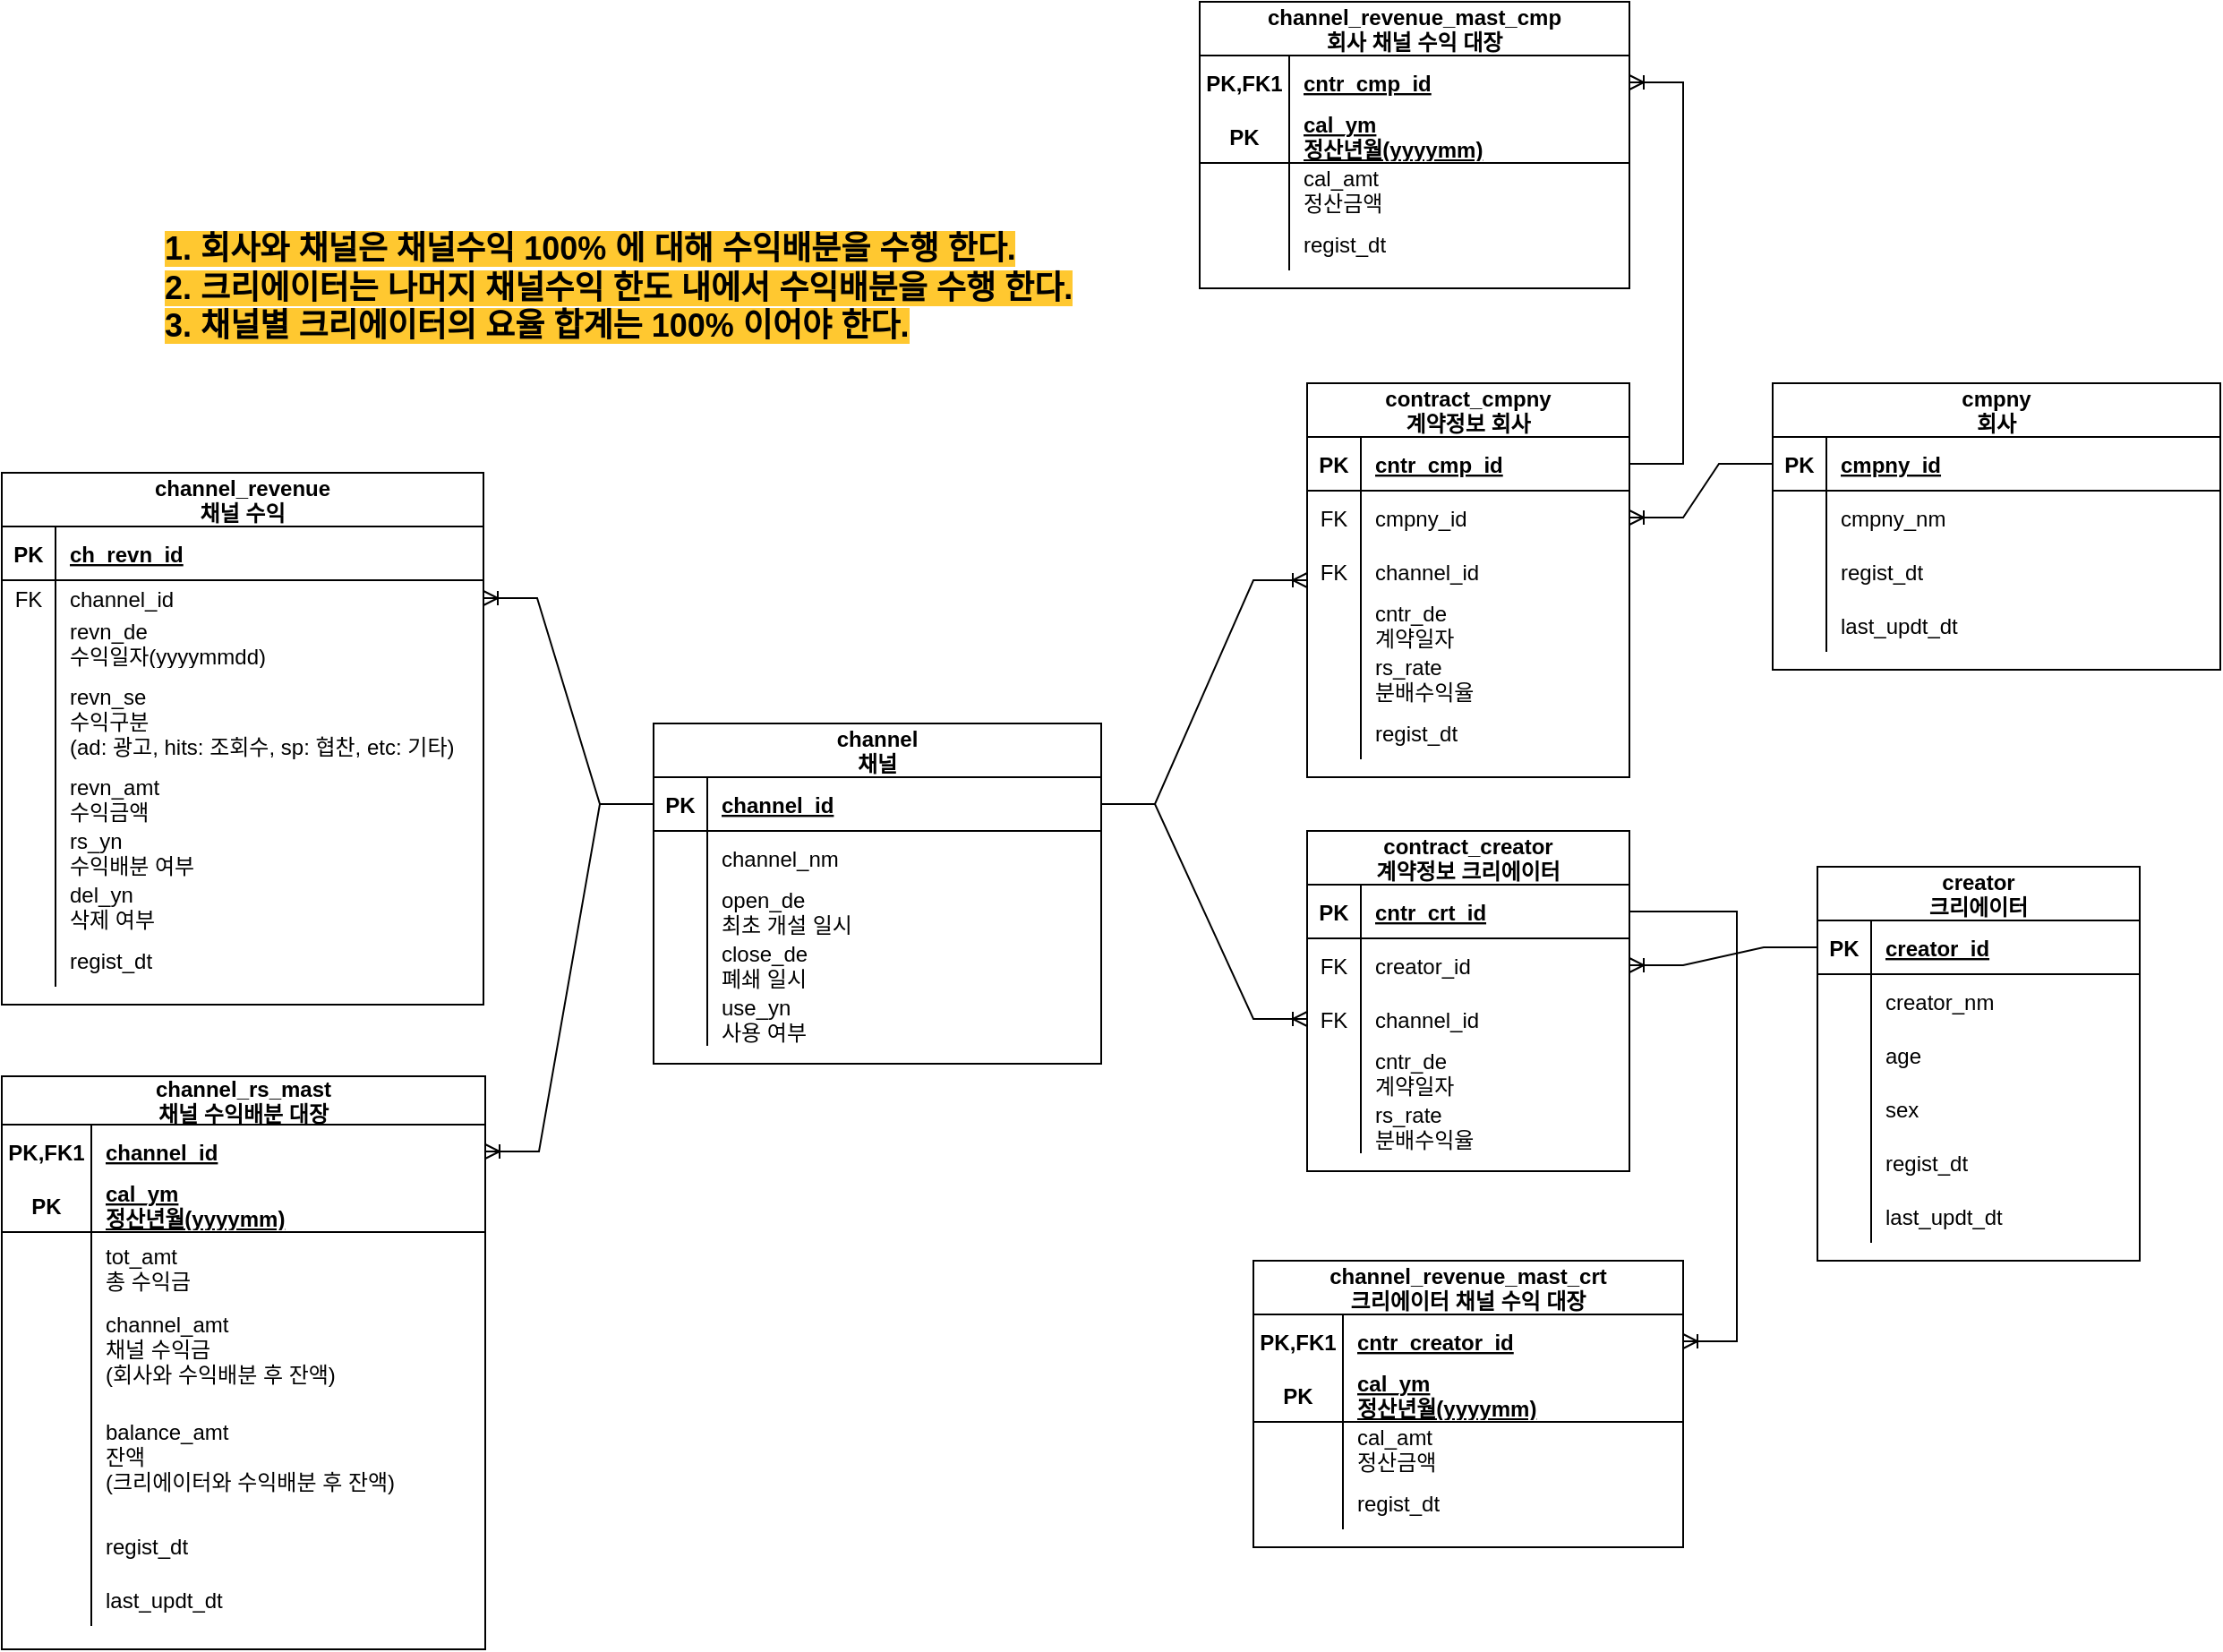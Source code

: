<mxfile version="18.0.3" type="github" pages="2">
  <diagram id="R2lEEEUBdFMjLlhIrx00" name="Page-1">
    <mxGraphModel dx="2178" dy="776" grid="1" gridSize="10" guides="1" tooltips="1" connect="1" arrows="1" fold="1" page="1" pageScale="1" pageWidth="850" pageHeight="1100" math="0" shadow="0" extFonts="Permanent Marker^https://fonts.googleapis.com/css?family=Permanent+Marker">
      <root>
        <mxCell id="0" />
        <mxCell id="1" parent="0" />
        <mxCell id="C-vyLk0tnHw3VtMMgP7b-2" value="cmpny&#xa;회사" style="shape=table;startSize=30;container=1;collapsible=1;childLayout=tableLayout;fixedRows=1;rowLines=0;fontStyle=1;align=center;resizeLast=1;" parent="1" vertex="1">
          <mxGeometry x="419" y="263" width="250" height="160" as="geometry" />
        </mxCell>
        <mxCell id="C-vyLk0tnHw3VtMMgP7b-3" value="" style="shape=partialRectangle;collapsible=0;dropTarget=0;pointerEvents=0;fillColor=none;points=[[0,0.5],[1,0.5]];portConstraint=eastwest;top=0;left=0;right=0;bottom=1;" parent="C-vyLk0tnHw3VtMMgP7b-2" vertex="1">
          <mxGeometry y="30" width="250" height="30" as="geometry" />
        </mxCell>
        <mxCell id="C-vyLk0tnHw3VtMMgP7b-4" value="PK" style="shape=partialRectangle;overflow=hidden;connectable=0;fillColor=none;top=0;left=0;bottom=0;right=0;fontStyle=1;" parent="C-vyLk0tnHw3VtMMgP7b-3" vertex="1">
          <mxGeometry width="30" height="30" as="geometry">
            <mxRectangle width="30" height="30" as="alternateBounds" />
          </mxGeometry>
        </mxCell>
        <mxCell id="C-vyLk0tnHw3VtMMgP7b-5" value="cmpny_id" style="shape=partialRectangle;overflow=hidden;connectable=0;fillColor=none;top=0;left=0;bottom=0;right=0;align=left;spacingLeft=6;fontStyle=5;" parent="C-vyLk0tnHw3VtMMgP7b-3" vertex="1">
          <mxGeometry x="30" width="220" height="30" as="geometry">
            <mxRectangle width="220" height="30" as="alternateBounds" />
          </mxGeometry>
        </mxCell>
        <mxCell id="C-vyLk0tnHw3VtMMgP7b-6" value="" style="shape=partialRectangle;collapsible=0;dropTarget=0;pointerEvents=0;fillColor=none;points=[[0,0.5],[1,0.5]];portConstraint=eastwest;top=0;left=0;right=0;bottom=0;" parent="C-vyLk0tnHw3VtMMgP7b-2" vertex="1">
          <mxGeometry y="60" width="250" height="30" as="geometry" />
        </mxCell>
        <mxCell id="C-vyLk0tnHw3VtMMgP7b-7" value="" style="shape=partialRectangle;overflow=hidden;connectable=0;fillColor=none;top=0;left=0;bottom=0;right=0;" parent="C-vyLk0tnHw3VtMMgP7b-6" vertex="1">
          <mxGeometry width="30" height="30" as="geometry">
            <mxRectangle width="30" height="30" as="alternateBounds" />
          </mxGeometry>
        </mxCell>
        <mxCell id="C-vyLk0tnHw3VtMMgP7b-8" value="cmpny_nm" style="shape=partialRectangle;overflow=hidden;connectable=0;fillColor=none;top=0;left=0;bottom=0;right=0;align=left;spacingLeft=6;" parent="C-vyLk0tnHw3VtMMgP7b-6" vertex="1">
          <mxGeometry x="30" width="220" height="30" as="geometry">
            <mxRectangle width="220" height="30" as="alternateBounds" />
          </mxGeometry>
        </mxCell>
        <mxCell id="C-vyLk0tnHw3VtMMgP7b-9" value="" style="shape=partialRectangle;collapsible=0;dropTarget=0;pointerEvents=0;fillColor=none;points=[[0,0.5],[1,0.5]];portConstraint=eastwest;top=0;left=0;right=0;bottom=0;" parent="C-vyLk0tnHw3VtMMgP7b-2" vertex="1">
          <mxGeometry y="90" width="250" height="30" as="geometry" />
        </mxCell>
        <mxCell id="C-vyLk0tnHw3VtMMgP7b-10" value="" style="shape=partialRectangle;overflow=hidden;connectable=0;fillColor=none;top=0;left=0;bottom=0;right=0;" parent="C-vyLk0tnHw3VtMMgP7b-9" vertex="1">
          <mxGeometry width="30" height="30" as="geometry">
            <mxRectangle width="30" height="30" as="alternateBounds" />
          </mxGeometry>
        </mxCell>
        <mxCell id="C-vyLk0tnHw3VtMMgP7b-11" value="regist_dt" style="shape=partialRectangle;overflow=hidden;connectable=0;fillColor=none;top=0;left=0;bottom=0;right=0;align=left;spacingLeft=6;" parent="C-vyLk0tnHw3VtMMgP7b-9" vertex="1">
          <mxGeometry x="30" width="220" height="30" as="geometry">
            <mxRectangle width="220" height="30" as="alternateBounds" />
          </mxGeometry>
        </mxCell>
        <mxCell id="n-eLuSgu54N9HNVizJjh-82" value="" style="shape=partialRectangle;collapsible=0;dropTarget=0;pointerEvents=0;fillColor=none;points=[[0,0.5],[1,0.5]];portConstraint=eastwest;top=0;left=0;right=0;bottom=0;" parent="C-vyLk0tnHw3VtMMgP7b-2" vertex="1">
          <mxGeometry y="120" width="250" height="30" as="geometry" />
        </mxCell>
        <mxCell id="n-eLuSgu54N9HNVizJjh-83" value="" style="shape=partialRectangle;overflow=hidden;connectable=0;fillColor=none;top=0;left=0;bottom=0;right=0;" parent="n-eLuSgu54N9HNVizJjh-82" vertex="1">
          <mxGeometry width="30" height="30" as="geometry">
            <mxRectangle width="30" height="30" as="alternateBounds" />
          </mxGeometry>
        </mxCell>
        <mxCell id="n-eLuSgu54N9HNVizJjh-84" value="last_updt_dt" style="shape=partialRectangle;overflow=hidden;connectable=0;fillColor=none;top=0;left=0;bottom=0;right=0;align=left;spacingLeft=6;" parent="n-eLuSgu54N9HNVizJjh-82" vertex="1">
          <mxGeometry x="30" width="220" height="30" as="geometry">
            <mxRectangle width="220" height="30" as="alternateBounds" />
          </mxGeometry>
        </mxCell>
        <mxCell id="C-vyLk0tnHw3VtMMgP7b-23" value="channel&#xa;채널" style="shape=table;startSize=30;container=1;collapsible=1;childLayout=tableLayout;fixedRows=1;rowLines=0;fontStyle=1;align=center;resizeLast=1;" parent="1" vertex="1">
          <mxGeometry x="-206" y="453" width="250" height="190" as="geometry" />
        </mxCell>
        <mxCell id="C-vyLk0tnHw3VtMMgP7b-24" value="" style="shape=partialRectangle;collapsible=0;dropTarget=0;pointerEvents=0;fillColor=none;points=[[0,0.5],[1,0.5]];portConstraint=eastwest;top=0;left=0;right=0;bottom=1;" parent="C-vyLk0tnHw3VtMMgP7b-23" vertex="1">
          <mxGeometry y="30" width="250" height="30" as="geometry" />
        </mxCell>
        <mxCell id="C-vyLk0tnHw3VtMMgP7b-25" value="PK" style="shape=partialRectangle;overflow=hidden;connectable=0;fillColor=none;top=0;left=0;bottom=0;right=0;fontStyle=1;" parent="C-vyLk0tnHw3VtMMgP7b-24" vertex="1">
          <mxGeometry width="30" height="30" as="geometry">
            <mxRectangle width="30" height="30" as="alternateBounds" />
          </mxGeometry>
        </mxCell>
        <mxCell id="C-vyLk0tnHw3VtMMgP7b-26" value="channel_id" style="shape=partialRectangle;overflow=hidden;connectable=0;fillColor=none;top=0;left=0;bottom=0;right=0;align=left;spacingLeft=6;fontStyle=5;" parent="C-vyLk0tnHw3VtMMgP7b-24" vertex="1">
          <mxGeometry x="30" width="220" height="30" as="geometry">
            <mxRectangle width="220" height="30" as="alternateBounds" />
          </mxGeometry>
        </mxCell>
        <mxCell id="C-vyLk0tnHw3VtMMgP7b-27" value="" style="shape=partialRectangle;collapsible=0;dropTarget=0;pointerEvents=0;fillColor=none;points=[[0,0.5],[1,0.5]];portConstraint=eastwest;top=0;left=0;right=0;bottom=0;" parent="C-vyLk0tnHw3VtMMgP7b-23" vertex="1">
          <mxGeometry y="60" width="250" height="30" as="geometry" />
        </mxCell>
        <mxCell id="C-vyLk0tnHw3VtMMgP7b-28" value="" style="shape=partialRectangle;overflow=hidden;connectable=0;fillColor=none;top=0;left=0;bottom=0;right=0;" parent="C-vyLk0tnHw3VtMMgP7b-27" vertex="1">
          <mxGeometry width="30" height="30" as="geometry">
            <mxRectangle width="30" height="30" as="alternateBounds" />
          </mxGeometry>
        </mxCell>
        <mxCell id="C-vyLk0tnHw3VtMMgP7b-29" value="channel_nm   " style="shape=partialRectangle;overflow=hidden;connectable=0;fillColor=none;top=0;left=0;bottom=0;right=0;align=left;spacingLeft=6;" parent="C-vyLk0tnHw3VtMMgP7b-27" vertex="1">
          <mxGeometry x="30" width="220" height="30" as="geometry">
            <mxRectangle width="220" height="30" as="alternateBounds" />
          </mxGeometry>
        </mxCell>
        <mxCell id="n-eLuSgu54N9HNVizJjh-67" value="" style="shape=partialRectangle;collapsible=0;dropTarget=0;pointerEvents=0;fillColor=none;points=[[0,0.5],[1,0.5]];portConstraint=eastwest;top=0;left=0;right=0;bottom=0;" parent="C-vyLk0tnHw3VtMMgP7b-23" vertex="1">
          <mxGeometry y="90" width="250" height="30" as="geometry" />
        </mxCell>
        <mxCell id="n-eLuSgu54N9HNVizJjh-68" value="" style="shape=partialRectangle;overflow=hidden;connectable=0;fillColor=none;top=0;left=0;bottom=0;right=0;" parent="n-eLuSgu54N9HNVizJjh-67" vertex="1">
          <mxGeometry width="30" height="30" as="geometry">
            <mxRectangle width="30" height="30" as="alternateBounds" />
          </mxGeometry>
        </mxCell>
        <mxCell id="n-eLuSgu54N9HNVizJjh-69" value="open_de&#xa;최초 개설 일시" style="shape=partialRectangle;overflow=hidden;connectable=0;fillColor=none;top=0;left=0;bottom=0;right=0;align=left;spacingLeft=6;" parent="n-eLuSgu54N9HNVizJjh-67" vertex="1">
          <mxGeometry x="30" width="220" height="30" as="geometry">
            <mxRectangle width="220" height="30" as="alternateBounds" />
          </mxGeometry>
        </mxCell>
        <mxCell id="dQeH7mvqSLtTL7sxVuKb-1" value="" style="shape=partialRectangle;collapsible=0;dropTarget=0;pointerEvents=0;fillColor=none;points=[[0,0.5],[1,0.5]];portConstraint=eastwest;top=0;left=0;right=0;bottom=0;" parent="C-vyLk0tnHw3VtMMgP7b-23" vertex="1">
          <mxGeometry y="120" width="250" height="30" as="geometry" />
        </mxCell>
        <mxCell id="dQeH7mvqSLtTL7sxVuKb-2" value="" style="shape=partialRectangle;overflow=hidden;connectable=0;fillColor=none;top=0;left=0;bottom=0;right=0;" parent="dQeH7mvqSLtTL7sxVuKb-1" vertex="1">
          <mxGeometry width="30" height="30" as="geometry">
            <mxRectangle width="30" height="30" as="alternateBounds" />
          </mxGeometry>
        </mxCell>
        <mxCell id="dQeH7mvqSLtTL7sxVuKb-3" value="close_de&#xa;폐쇄 일시" style="shape=partialRectangle;overflow=hidden;connectable=0;fillColor=none;top=0;left=0;bottom=0;right=0;align=left;spacingLeft=6;" parent="dQeH7mvqSLtTL7sxVuKb-1" vertex="1">
          <mxGeometry x="30" width="220" height="30" as="geometry">
            <mxRectangle width="220" height="30" as="alternateBounds" />
          </mxGeometry>
        </mxCell>
        <mxCell id="dQeH7mvqSLtTL7sxVuKb-4" value="" style="shape=partialRectangle;collapsible=0;dropTarget=0;pointerEvents=0;fillColor=none;points=[[0,0.5],[1,0.5]];portConstraint=eastwest;top=0;left=0;right=0;bottom=0;" parent="C-vyLk0tnHw3VtMMgP7b-23" vertex="1">
          <mxGeometry y="150" width="250" height="30" as="geometry" />
        </mxCell>
        <mxCell id="dQeH7mvqSLtTL7sxVuKb-5" value="" style="shape=partialRectangle;overflow=hidden;connectable=0;fillColor=none;top=0;left=0;bottom=0;right=0;" parent="dQeH7mvqSLtTL7sxVuKb-4" vertex="1">
          <mxGeometry width="30" height="30" as="geometry">
            <mxRectangle width="30" height="30" as="alternateBounds" />
          </mxGeometry>
        </mxCell>
        <mxCell id="dQeH7mvqSLtTL7sxVuKb-6" value="use_yn&#xa;사용 여부" style="shape=partialRectangle;overflow=hidden;connectable=0;fillColor=none;top=0;left=0;bottom=0;right=0;align=left;spacingLeft=6;" parent="dQeH7mvqSLtTL7sxVuKb-4" vertex="1">
          <mxGeometry x="30" width="220" height="30" as="geometry">
            <mxRectangle width="220" height="30" as="alternateBounds" />
          </mxGeometry>
        </mxCell>
        <mxCell id="n-eLuSgu54N9HNVizJjh-1" value="creator&#xa;크리에이터" style="shape=table;startSize=30;container=1;collapsible=1;childLayout=tableLayout;fixedRows=1;rowLines=0;fontStyle=1;align=center;resizeLast=1;" parent="1" vertex="1">
          <mxGeometry x="444" y="533" width="180" height="220" as="geometry" />
        </mxCell>
        <mxCell id="n-eLuSgu54N9HNVizJjh-2" value="" style="shape=tableRow;horizontal=0;startSize=0;swimlaneHead=0;swimlaneBody=0;fillColor=none;collapsible=0;dropTarget=0;points=[[0,0.5],[1,0.5]];portConstraint=eastwest;top=0;left=0;right=0;bottom=1;" parent="n-eLuSgu54N9HNVizJjh-1" vertex="1">
          <mxGeometry y="30" width="180" height="30" as="geometry" />
        </mxCell>
        <mxCell id="n-eLuSgu54N9HNVizJjh-3" value="PK" style="shape=partialRectangle;connectable=0;fillColor=none;top=0;left=0;bottom=0;right=0;fontStyle=1;overflow=hidden;" parent="n-eLuSgu54N9HNVizJjh-2" vertex="1">
          <mxGeometry width="30" height="30" as="geometry">
            <mxRectangle width="30" height="30" as="alternateBounds" />
          </mxGeometry>
        </mxCell>
        <mxCell id="n-eLuSgu54N9HNVizJjh-4" value="creator_id" style="shape=partialRectangle;connectable=0;fillColor=none;top=0;left=0;bottom=0;right=0;align=left;spacingLeft=6;fontStyle=5;overflow=hidden;" parent="n-eLuSgu54N9HNVizJjh-2" vertex="1">
          <mxGeometry x="30" width="150" height="30" as="geometry">
            <mxRectangle width="150" height="30" as="alternateBounds" />
          </mxGeometry>
        </mxCell>
        <mxCell id="n-eLuSgu54N9HNVizJjh-5" value="" style="shape=tableRow;horizontal=0;startSize=0;swimlaneHead=0;swimlaneBody=0;fillColor=none;collapsible=0;dropTarget=0;points=[[0,0.5],[1,0.5]];portConstraint=eastwest;top=0;left=0;right=0;bottom=0;" parent="n-eLuSgu54N9HNVizJjh-1" vertex="1">
          <mxGeometry y="60" width="180" height="30" as="geometry" />
        </mxCell>
        <mxCell id="n-eLuSgu54N9HNVizJjh-6" value="" style="shape=partialRectangle;connectable=0;fillColor=none;top=0;left=0;bottom=0;right=0;editable=1;overflow=hidden;" parent="n-eLuSgu54N9HNVizJjh-5" vertex="1">
          <mxGeometry width="30" height="30" as="geometry">
            <mxRectangle width="30" height="30" as="alternateBounds" />
          </mxGeometry>
        </mxCell>
        <mxCell id="n-eLuSgu54N9HNVizJjh-7" value="creator_nm" style="shape=partialRectangle;connectable=0;fillColor=none;top=0;left=0;bottom=0;right=0;align=left;spacingLeft=6;overflow=hidden;" parent="n-eLuSgu54N9HNVizJjh-5" vertex="1">
          <mxGeometry x="30" width="150" height="30" as="geometry">
            <mxRectangle width="150" height="30" as="alternateBounds" />
          </mxGeometry>
        </mxCell>
        <mxCell id="n-eLuSgu54N9HNVizJjh-8" value="" style="shape=tableRow;horizontal=0;startSize=0;swimlaneHead=0;swimlaneBody=0;fillColor=none;collapsible=0;dropTarget=0;points=[[0,0.5],[1,0.5]];portConstraint=eastwest;top=0;left=0;right=0;bottom=0;" parent="n-eLuSgu54N9HNVizJjh-1" vertex="1">
          <mxGeometry y="90" width="180" height="30" as="geometry" />
        </mxCell>
        <mxCell id="n-eLuSgu54N9HNVizJjh-9" value="" style="shape=partialRectangle;connectable=0;fillColor=none;top=0;left=0;bottom=0;right=0;editable=1;overflow=hidden;" parent="n-eLuSgu54N9HNVizJjh-8" vertex="1">
          <mxGeometry width="30" height="30" as="geometry">
            <mxRectangle width="30" height="30" as="alternateBounds" />
          </mxGeometry>
        </mxCell>
        <mxCell id="n-eLuSgu54N9HNVizJjh-10" value="age" style="shape=partialRectangle;connectable=0;fillColor=none;top=0;left=0;bottom=0;right=0;align=left;spacingLeft=6;overflow=hidden;" parent="n-eLuSgu54N9HNVizJjh-8" vertex="1">
          <mxGeometry x="30" width="150" height="30" as="geometry">
            <mxRectangle width="150" height="30" as="alternateBounds" />
          </mxGeometry>
        </mxCell>
        <mxCell id="n-eLuSgu54N9HNVizJjh-11" value="" style="shape=tableRow;horizontal=0;startSize=0;swimlaneHead=0;swimlaneBody=0;fillColor=none;collapsible=0;dropTarget=0;points=[[0,0.5],[1,0.5]];portConstraint=eastwest;top=0;left=0;right=0;bottom=0;" parent="n-eLuSgu54N9HNVizJjh-1" vertex="1">
          <mxGeometry y="120" width="180" height="30" as="geometry" />
        </mxCell>
        <mxCell id="n-eLuSgu54N9HNVizJjh-12" value="" style="shape=partialRectangle;connectable=0;fillColor=none;top=0;left=0;bottom=0;right=0;editable=1;overflow=hidden;" parent="n-eLuSgu54N9HNVizJjh-11" vertex="1">
          <mxGeometry width="30" height="30" as="geometry">
            <mxRectangle width="30" height="30" as="alternateBounds" />
          </mxGeometry>
        </mxCell>
        <mxCell id="n-eLuSgu54N9HNVizJjh-13" value="sex" style="shape=partialRectangle;connectable=0;fillColor=none;top=0;left=0;bottom=0;right=0;align=left;spacingLeft=6;overflow=hidden;" parent="n-eLuSgu54N9HNVizJjh-11" vertex="1">
          <mxGeometry x="30" width="150" height="30" as="geometry">
            <mxRectangle width="150" height="30" as="alternateBounds" />
          </mxGeometry>
        </mxCell>
        <mxCell id="n-eLuSgu54N9HNVizJjh-76" value="" style="shape=tableRow;horizontal=0;startSize=0;swimlaneHead=0;swimlaneBody=0;fillColor=none;collapsible=0;dropTarget=0;points=[[0,0.5],[1,0.5]];portConstraint=eastwest;top=0;left=0;right=0;bottom=0;" parent="n-eLuSgu54N9HNVizJjh-1" vertex="1">
          <mxGeometry y="150" width="180" height="30" as="geometry" />
        </mxCell>
        <mxCell id="n-eLuSgu54N9HNVizJjh-77" value="" style="shape=partialRectangle;connectable=0;fillColor=none;top=0;left=0;bottom=0;right=0;editable=1;overflow=hidden;" parent="n-eLuSgu54N9HNVizJjh-76" vertex="1">
          <mxGeometry width="30" height="30" as="geometry">
            <mxRectangle width="30" height="30" as="alternateBounds" />
          </mxGeometry>
        </mxCell>
        <mxCell id="n-eLuSgu54N9HNVizJjh-78" value="regist_dt" style="shape=partialRectangle;connectable=0;fillColor=none;top=0;left=0;bottom=0;right=0;align=left;spacingLeft=6;overflow=hidden;" parent="n-eLuSgu54N9HNVizJjh-76" vertex="1">
          <mxGeometry x="30" width="150" height="30" as="geometry">
            <mxRectangle width="150" height="30" as="alternateBounds" />
          </mxGeometry>
        </mxCell>
        <mxCell id="n-eLuSgu54N9HNVizJjh-79" value="" style="shape=tableRow;horizontal=0;startSize=0;swimlaneHead=0;swimlaneBody=0;fillColor=none;collapsible=0;dropTarget=0;points=[[0,0.5],[1,0.5]];portConstraint=eastwest;top=0;left=0;right=0;bottom=0;" parent="n-eLuSgu54N9HNVizJjh-1" vertex="1">
          <mxGeometry y="180" width="180" height="30" as="geometry" />
        </mxCell>
        <mxCell id="n-eLuSgu54N9HNVizJjh-80" value="" style="shape=partialRectangle;connectable=0;fillColor=none;top=0;left=0;bottom=0;right=0;editable=1;overflow=hidden;" parent="n-eLuSgu54N9HNVizJjh-79" vertex="1">
          <mxGeometry width="30" height="30" as="geometry">
            <mxRectangle width="30" height="30" as="alternateBounds" />
          </mxGeometry>
        </mxCell>
        <mxCell id="n-eLuSgu54N9HNVizJjh-81" value="last_updt_dt" style="shape=partialRectangle;connectable=0;fillColor=none;top=0;left=0;bottom=0;right=0;align=left;spacingLeft=6;overflow=hidden;" parent="n-eLuSgu54N9HNVizJjh-79" vertex="1">
          <mxGeometry x="30" width="150" height="30" as="geometry">
            <mxRectangle width="150" height="30" as="alternateBounds" />
          </mxGeometry>
        </mxCell>
        <mxCell id="n-eLuSgu54N9HNVizJjh-16" value="contract_cmpny&#xa;계약정보 회사" style="shape=table;startSize=30;container=1;collapsible=1;childLayout=tableLayout;fixedRows=1;rowLines=0;fontStyle=1;align=center;resizeLast=1;" parent="1" vertex="1">
          <mxGeometry x="159" y="263" width="180" height="220" as="geometry" />
        </mxCell>
        <mxCell id="n-eLuSgu54N9HNVizJjh-17" value="" style="shape=tableRow;horizontal=0;startSize=0;swimlaneHead=0;swimlaneBody=0;fillColor=none;collapsible=0;dropTarget=0;points=[[0,0.5],[1,0.5]];portConstraint=eastwest;top=0;left=0;right=0;bottom=1;" parent="n-eLuSgu54N9HNVizJjh-16" vertex="1">
          <mxGeometry y="30" width="180" height="30" as="geometry" />
        </mxCell>
        <mxCell id="n-eLuSgu54N9HNVizJjh-18" value="PK" style="shape=partialRectangle;connectable=0;fillColor=none;top=0;left=0;bottom=0;right=0;fontStyle=1;overflow=hidden;" parent="n-eLuSgu54N9HNVizJjh-17" vertex="1">
          <mxGeometry width="30" height="30" as="geometry">
            <mxRectangle width="30" height="30" as="alternateBounds" />
          </mxGeometry>
        </mxCell>
        <mxCell id="n-eLuSgu54N9HNVizJjh-19" value="cntr_cmp_id" style="shape=partialRectangle;connectable=0;fillColor=none;top=0;left=0;bottom=0;right=0;align=left;spacingLeft=6;fontStyle=5;overflow=hidden;" parent="n-eLuSgu54N9HNVizJjh-17" vertex="1">
          <mxGeometry x="30" width="150" height="30" as="geometry">
            <mxRectangle width="150" height="30" as="alternateBounds" />
          </mxGeometry>
        </mxCell>
        <mxCell id="n-eLuSgu54N9HNVizJjh-62" value="" style="shape=tableRow;horizontal=0;startSize=0;swimlaneHead=0;swimlaneBody=0;fillColor=none;collapsible=0;dropTarget=0;points=[[0,0.5],[1,0.5]];portConstraint=eastwest;top=0;left=0;right=0;bottom=0;" parent="n-eLuSgu54N9HNVizJjh-16" vertex="1">
          <mxGeometry y="60" width="180" height="30" as="geometry" />
        </mxCell>
        <mxCell id="n-eLuSgu54N9HNVizJjh-63" value="FK" style="shape=partialRectangle;connectable=0;fillColor=none;top=0;left=0;bottom=0;right=0;fontStyle=0;overflow=hidden;" parent="n-eLuSgu54N9HNVizJjh-62" vertex="1">
          <mxGeometry width="30" height="30" as="geometry">
            <mxRectangle width="30" height="30" as="alternateBounds" />
          </mxGeometry>
        </mxCell>
        <mxCell id="n-eLuSgu54N9HNVizJjh-64" value="cmpny_id" style="shape=partialRectangle;connectable=0;fillColor=none;top=0;left=0;bottom=0;right=0;align=left;spacingLeft=6;fontStyle=0;overflow=hidden;" parent="n-eLuSgu54N9HNVizJjh-62" vertex="1">
          <mxGeometry x="30" width="150" height="30" as="geometry">
            <mxRectangle width="150" height="30" as="alternateBounds" />
          </mxGeometry>
        </mxCell>
        <mxCell id="n-eLuSgu54N9HNVizJjh-20" value="" style="shape=tableRow;horizontal=0;startSize=0;swimlaneHead=0;swimlaneBody=0;fillColor=none;collapsible=0;dropTarget=0;points=[[0,0.5],[1,0.5]];portConstraint=eastwest;top=0;left=0;right=0;bottom=0;" parent="n-eLuSgu54N9HNVizJjh-16" vertex="1">
          <mxGeometry y="90" width="180" height="30" as="geometry" />
        </mxCell>
        <mxCell id="n-eLuSgu54N9HNVizJjh-21" value="" style="shape=partialRectangle;connectable=0;fillColor=none;top=0;left=0;bottom=0;right=0;editable=1;overflow=hidden;" parent="n-eLuSgu54N9HNVizJjh-20" vertex="1">
          <mxGeometry width="30" height="30" as="geometry">
            <mxRectangle width="30" height="30" as="alternateBounds" />
          </mxGeometry>
        </mxCell>
        <mxCell id="n-eLuSgu54N9HNVizJjh-22" value="channel_id" style="shape=partialRectangle;connectable=0;fillColor=none;top=0;left=0;bottom=0;right=0;align=left;spacingLeft=6;overflow=hidden;" parent="n-eLuSgu54N9HNVizJjh-20" vertex="1">
          <mxGeometry x="30" width="150" height="30" as="geometry">
            <mxRectangle width="150" height="30" as="alternateBounds" />
          </mxGeometry>
        </mxCell>
        <mxCell id="n-eLuSgu54N9HNVizJjh-23" value="" style="shape=tableRow;horizontal=0;startSize=0;swimlaneHead=0;swimlaneBody=0;fillColor=none;collapsible=0;dropTarget=0;points=[[0,0.5],[1,0.5]];portConstraint=eastwest;top=0;left=0;right=0;bottom=0;" parent="n-eLuSgu54N9HNVizJjh-16" vertex="1">
          <mxGeometry y="120" width="180" height="30" as="geometry" />
        </mxCell>
        <mxCell id="n-eLuSgu54N9HNVizJjh-24" value="" style="shape=partialRectangle;connectable=0;fillColor=none;top=0;left=0;bottom=0;right=0;editable=1;overflow=hidden;" parent="n-eLuSgu54N9HNVizJjh-23" vertex="1">
          <mxGeometry width="30" height="30" as="geometry">
            <mxRectangle width="30" height="30" as="alternateBounds" />
          </mxGeometry>
        </mxCell>
        <mxCell id="n-eLuSgu54N9HNVizJjh-25" value="cntr_de&#xa;계약일자" style="shape=partialRectangle;connectable=0;fillColor=none;top=0;left=0;bottom=0;right=0;align=left;spacingLeft=6;overflow=hidden;" parent="n-eLuSgu54N9HNVizJjh-23" vertex="1">
          <mxGeometry x="30" width="150" height="30" as="geometry">
            <mxRectangle width="150" height="30" as="alternateBounds" />
          </mxGeometry>
        </mxCell>
        <mxCell id="Eg576fnbaya0GBubzgB0-30" value="" style="shape=tableRow;horizontal=0;startSize=0;swimlaneHead=0;swimlaneBody=0;fillColor=none;collapsible=0;dropTarget=0;points=[[0,0.5],[1,0.5]];portConstraint=eastwest;top=0;left=0;right=0;bottom=0;" parent="n-eLuSgu54N9HNVizJjh-16" vertex="1">
          <mxGeometry y="150" width="180" height="30" as="geometry" />
        </mxCell>
        <mxCell id="Eg576fnbaya0GBubzgB0-31" value="" style="shape=partialRectangle;connectable=0;fillColor=none;top=0;left=0;bottom=0;right=0;editable=1;overflow=hidden;" parent="Eg576fnbaya0GBubzgB0-30" vertex="1">
          <mxGeometry width="30" height="30" as="geometry">
            <mxRectangle width="30" height="30" as="alternateBounds" />
          </mxGeometry>
        </mxCell>
        <mxCell id="Eg576fnbaya0GBubzgB0-32" value="rs_rate&#xa;분배수익율" style="shape=partialRectangle;connectable=0;fillColor=none;top=0;left=0;bottom=0;right=0;align=left;spacingLeft=6;overflow=hidden;" parent="Eg576fnbaya0GBubzgB0-30" vertex="1">
          <mxGeometry x="30" width="150" height="30" as="geometry">
            <mxRectangle width="150" height="30" as="alternateBounds" />
          </mxGeometry>
        </mxCell>
        <mxCell id="Eg576fnbaya0GBubzgB0-21" value="" style="shape=tableRow;horizontal=0;startSize=0;swimlaneHead=0;swimlaneBody=0;fillColor=none;collapsible=0;dropTarget=0;points=[[0,0.5],[1,0.5]];portConstraint=eastwest;top=0;left=0;right=0;bottom=0;" parent="n-eLuSgu54N9HNVizJjh-16" vertex="1">
          <mxGeometry y="180" width="180" height="30" as="geometry" />
        </mxCell>
        <mxCell id="Eg576fnbaya0GBubzgB0-22" value="" style="shape=partialRectangle;connectable=0;fillColor=none;top=0;left=0;bottom=0;right=0;editable=1;overflow=hidden;" parent="Eg576fnbaya0GBubzgB0-21" vertex="1">
          <mxGeometry width="30" height="30" as="geometry">
            <mxRectangle width="30" height="30" as="alternateBounds" />
          </mxGeometry>
        </mxCell>
        <mxCell id="Eg576fnbaya0GBubzgB0-23" value="regist_dt" style="shape=partialRectangle;connectable=0;fillColor=none;top=0;left=0;bottom=0;right=0;align=left;spacingLeft=6;overflow=hidden;" parent="Eg576fnbaya0GBubzgB0-21" vertex="1">
          <mxGeometry x="30" width="150" height="30" as="geometry">
            <mxRectangle width="150" height="30" as="alternateBounds" />
          </mxGeometry>
        </mxCell>
        <mxCell id="n-eLuSgu54N9HNVizJjh-29" value="contract_creator&#xa;계약정보 크리에이터" style="shape=table;startSize=30;container=1;collapsible=1;childLayout=tableLayout;fixedRows=1;rowLines=0;fontStyle=1;align=center;resizeLast=1;" parent="1" vertex="1">
          <mxGeometry x="159" y="513" width="180" height="190" as="geometry" />
        </mxCell>
        <mxCell id="n-eLuSgu54N9HNVizJjh-30" value="" style="shape=tableRow;horizontal=0;startSize=0;swimlaneHead=0;swimlaneBody=0;fillColor=none;collapsible=0;dropTarget=0;points=[[0,0.5],[1,0.5]];portConstraint=eastwest;top=0;left=0;right=0;bottom=1;" parent="n-eLuSgu54N9HNVizJjh-29" vertex="1">
          <mxGeometry y="30" width="180" height="30" as="geometry" />
        </mxCell>
        <mxCell id="n-eLuSgu54N9HNVizJjh-31" value="PK" style="shape=partialRectangle;connectable=0;fillColor=none;top=0;left=0;bottom=0;right=0;fontStyle=1;overflow=hidden;" parent="n-eLuSgu54N9HNVizJjh-30" vertex="1">
          <mxGeometry width="30" height="30" as="geometry">
            <mxRectangle width="30" height="30" as="alternateBounds" />
          </mxGeometry>
        </mxCell>
        <mxCell id="n-eLuSgu54N9HNVizJjh-32" value="cntr_crt_id" style="shape=partialRectangle;connectable=0;fillColor=none;top=0;left=0;bottom=0;right=0;align=left;spacingLeft=6;fontStyle=5;overflow=hidden;" parent="n-eLuSgu54N9HNVizJjh-30" vertex="1">
          <mxGeometry x="30" width="150" height="30" as="geometry">
            <mxRectangle width="150" height="30" as="alternateBounds" />
          </mxGeometry>
        </mxCell>
        <mxCell id="n-eLuSgu54N9HNVizJjh-87" value="" style="shape=tableRow;horizontal=0;startSize=0;swimlaneHead=0;swimlaneBody=0;fillColor=none;collapsible=0;dropTarget=0;points=[[0,0.5],[1,0.5]];portConstraint=eastwest;top=0;left=0;right=0;bottom=0;" parent="n-eLuSgu54N9HNVizJjh-29" vertex="1">
          <mxGeometry y="60" width="180" height="30" as="geometry" />
        </mxCell>
        <mxCell id="n-eLuSgu54N9HNVizJjh-88" value="FK" style="shape=partialRectangle;connectable=0;fillColor=none;top=0;left=0;bottom=0;right=0;fontStyle=0;overflow=hidden;" parent="n-eLuSgu54N9HNVizJjh-87" vertex="1">
          <mxGeometry width="30" height="30" as="geometry">
            <mxRectangle width="30" height="30" as="alternateBounds" />
          </mxGeometry>
        </mxCell>
        <mxCell id="n-eLuSgu54N9HNVizJjh-89" value="creator_id" style="shape=partialRectangle;connectable=0;fillColor=none;top=0;left=0;bottom=0;right=0;align=left;spacingLeft=6;fontStyle=0;overflow=hidden;" parent="n-eLuSgu54N9HNVizJjh-87" vertex="1">
          <mxGeometry x="30" width="150" height="30" as="geometry">
            <mxRectangle width="150" height="30" as="alternateBounds" />
          </mxGeometry>
        </mxCell>
        <mxCell id="n-eLuSgu54N9HNVizJjh-93" value="" style="shape=tableRow;horizontal=0;startSize=0;swimlaneHead=0;swimlaneBody=0;fillColor=none;collapsible=0;dropTarget=0;points=[[0,0.5],[1,0.5]];portConstraint=eastwest;top=0;left=0;right=0;bottom=0;" parent="n-eLuSgu54N9HNVizJjh-29" vertex="1">
          <mxGeometry y="90" width="180" height="30" as="geometry" />
        </mxCell>
        <mxCell id="n-eLuSgu54N9HNVizJjh-94" value="FK" style="shape=partialRectangle;connectable=0;fillColor=none;top=0;left=0;bottom=0;right=0;fontStyle=0;overflow=hidden;" parent="n-eLuSgu54N9HNVizJjh-93" vertex="1">
          <mxGeometry width="30" height="30" as="geometry">
            <mxRectangle width="30" height="30" as="alternateBounds" />
          </mxGeometry>
        </mxCell>
        <mxCell id="n-eLuSgu54N9HNVizJjh-95" value="channel_id" style="shape=partialRectangle;connectable=0;fillColor=none;top=0;left=0;bottom=0;right=0;align=left;spacingLeft=6;fontStyle=0;overflow=hidden;" parent="n-eLuSgu54N9HNVizJjh-93" vertex="1">
          <mxGeometry x="30" width="150" height="30" as="geometry">
            <mxRectangle width="150" height="30" as="alternateBounds" />
          </mxGeometry>
        </mxCell>
        <mxCell id="n-eLuSgu54N9HNVizJjh-33" value="" style="shape=tableRow;horizontal=0;startSize=0;swimlaneHead=0;swimlaneBody=0;fillColor=none;collapsible=0;dropTarget=0;points=[[0,0.5],[1,0.5]];portConstraint=eastwest;top=0;left=0;right=0;bottom=0;" parent="n-eLuSgu54N9HNVizJjh-29" vertex="1">
          <mxGeometry y="120" width="180" height="30" as="geometry" />
        </mxCell>
        <mxCell id="n-eLuSgu54N9HNVizJjh-34" value="" style="shape=partialRectangle;connectable=0;fillColor=none;top=0;left=0;bottom=0;right=0;editable=1;overflow=hidden;" parent="n-eLuSgu54N9HNVizJjh-33" vertex="1">
          <mxGeometry width="30" height="30" as="geometry">
            <mxRectangle width="30" height="30" as="alternateBounds" />
          </mxGeometry>
        </mxCell>
        <mxCell id="n-eLuSgu54N9HNVizJjh-35" value="cntr_de&#xa;계약일자" style="shape=partialRectangle;connectable=0;fillColor=none;top=0;left=0;bottom=0;right=0;align=left;spacingLeft=6;overflow=hidden;" parent="n-eLuSgu54N9HNVizJjh-33" vertex="1">
          <mxGeometry x="30" width="150" height="30" as="geometry">
            <mxRectangle width="150" height="30" as="alternateBounds" />
          </mxGeometry>
        </mxCell>
        <mxCell id="Eg576fnbaya0GBubzgB0-24" value="" style="shape=tableRow;horizontal=0;startSize=0;swimlaneHead=0;swimlaneBody=0;fillColor=none;collapsible=0;dropTarget=0;points=[[0,0.5],[1,0.5]];portConstraint=eastwest;top=0;left=0;right=0;bottom=0;" parent="n-eLuSgu54N9HNVizJjh-29" vertex="1">
          <mxGeometry y="150" width="180" height="30" as="geometry" />
        </mxCell>
        <mxCell id="Eg576fnbaya0GBubzgB0-25" value="" style="shape=partialRectangle;connectable=0;fillColor=none;top=0;left=0;bottom=0;right=0;editable=1;overflow=hidden;" parent="Eg576fnbaya0GBubzgB0-24" vertex="1">
          <mxGeometry width="30" height="30" as="geometry">
            <mxRectangle width="30" height="30" as="alternateBounds" />
          </mxGeometry>
        </mxCell>
        <mxCell id="Eg576fnbaya0GBubzgB0-26" value="rs_rate&#xa;분배수익율" style="shape=partialRectangle;connectable=0;fillColor=none;top=0;left=0;bottom=0;right=0;align=left;spacingLeft=6;overflow=hidden;" parent="Eg576fnbaya0GBubzgB0-24" vertex="1">
          <mxGeometry x="30" width="150" height="30" as="geometry">
            <mxRectangle width="150" height="30" as="alternateBounds" />
          </mxGeometry>
        </mxCell>
        <mxCell id="n-eLuSgu54N9HNVizJjh-42" value="channel_revenue&#xa;채널 수익" style="shape=table;startSize=30;container=1;collapsible=1;childLayout=tableLayout;fixedRows=1;rowLines=0;fontStyle=1;align=center;resizeLast=1;" parent="1" vertex="1">
          <mxGeometry x="-570" y="313" width="269" height="297" as="geometry" />
        </mxCell>
        <mxCell id="n-eLuSgu54N9HNVizJjh-43" value="" style="shape=tableRow;horizontal=0;startSize=0;swimlaneHead=0;swimlaneBody=0;fillColor=none;collapsible=0;dropTarget=0;points=[[0,0.5],[1,0.5]];portConstraint=eastwest;top=0;left=0;right=0;bottom=1;" parent="n-eLuSgu54N9HNVizJjh-42" vertex="1">
          <mxGeometry y="30" width="269" height="30" as="geometry" />
        </mxCell>
        <mxCell id="n-eLuSgu54N9HNVizJjh-44" value="PK" style="shape=partialRectangle;connectable=0;fillColor=none;top=0;left=0;bottom=0;right=0;fontStyle=1;overflow=hidden;" parent="n-eLuSgu54N9HNVizJjh-43" vertex="1">
          <mxGeometry width="30" height="30" as="geometry">
            <mxRectangle width="30" height="30" as="alternateBounds" />
          </mxGeometry>
        </mxCell>
        <mxCell id="n-eLuSgu54N9HNVizJjh-45" value="ch_revn_id" style="shape=partialRectangle;connectable=0;fillColor=none;top=0;left=0;bottom=0;right=0;align=left;spacingLeft=6;fontStyle=5;overflow=hidden;" parent="n-eLuSgu54N9HNVizJjh-43" vertex="1">
          <mxGeometry x="30" width="239" height="30" as="geometry">
            <mxRectangle width="239" height="30" as="alternateBounds" />
          </mxGeometry>
        </mxCell>
        <mxCell id="n-eLuSgu54N9HNVizJjh-72" value="" style="shape=tableRow;horizontal=0;startSize=0;swimlaneHead=0;swimlaneBody=0;fillColor=none;collapsible=0;dropTarget=0;points=[[0,0.5],[1,0.5]];portConstraint=eastwest;top=0;left=0;right=0;bottom=0;" parent="n-eLuSgu54N9HNVizJjh-42" vertex="1">
          <mxGeometry y="60" width="269" height="20" as="geometry" />
        </mxCell>
        <mxCell id="n-eLuSgu54N9HNVizJjh-73" value="FK" style="shape=partialRectangle;connectable=0;fillColor=none;top=0;left=0;bottom=0;right=0;fontStyle=0;overflow=hidden;" parent="n-eLuSgu54N9HNVizJjh-72" vertex="1">
          <mxGeometry width="30" height="20" as="geometry">
            <mxRectangle width="30" height="20" as="alternateBounds" />
          </mxGeometry>
        </mxCell>
        <mxCell id="n-eLuSgu54N9HNVizJjh-74" value="channel_id" style="shape=partialRectangle;connectable=0;fillColor=none;top=0;left=0;bottom=0;right=0;align=left;spacingLeft=6;fontStyle=0;overflow=hidden;" parent="n-eLuSgu54N9HNVizJjh-72" vertex="1">
          <mxGeometry x="30" width="239" height="20" as="geometry">
            <mxRectangle width="239" height="20" as="alternateBounds" />
          </mxGeometry>
        </mxCell>
        <mxCell id="n-eLuSgu54N9HNVizJjh-46" value="" style="shape=tableRow;horizontal=0;startSize=0;swimlaneHead=0;swimlaneBody=0;fillColor=none;collapsible=0;dropTarget=0;points=[[0,0.5],[1,0.5]];portConstraint=eastwest;top=0;left=0;right=0;bottom=0;" parent="n-eLuSgu54N9HNVizJjh-42" vertex="1">
          <mxGeometry y="80" width="269" height="30" as="geometry" />
        </mxCell>
        <mxCell id="n-eLuSgu54N9HNVizJjh-47" value="" style="shape=partialRectangle;connectable=0;fillColor=none;top=0;left=0;bottom=0;right=0;editable=1;overflow=hidden;" parent="n-eLuSgu54N9HNVizJjh-46" vertex="1">
          <mxGeometry width="30" height="30" as="geometry">
            <mxRectangle width="30" height="30" as="alternateBounds" />
          </mxGeometry>
        </mxCell>
        <mxCell id="n-eLuSgu54N9HNVizJjh-48" value="revn_de&#xa;수익일자(yyyymmdd)" style="shape=partialRectangle;connectable=0;fillColor=none;top=0;left=0;bottom=0;right=0;align=left;spacingLeft=6;overflow=hidden;" parent="n-eLuSgu54N9HNVizJjh-46" vertex="1">
          <mxGeometry x="30" width="239" height="30" as="geometry">
            <mxRectangle width="239" height="30" as="alternateBounds" />
          </mxGeometry>
        </mxCell>
        <mxCell id="Eg576fnbaya0GBubzgB0-1" value="" style="shape=tableRow;horizontal=0;startSize=0;swimlaneHead=0;swimlaneBody=0;fillColor=none;collapsible=0;dropTarget=0;points=[[0,0.5],[1,0.5]];portConstraint=eastwest;top=0;left=0;right=0;bottom=0;" parent="n-eLuSgu54N9HNVizJjh-42" vertex="1">
          <mxGeometry y="110" width="269" height="57" as="geometry" />
        </mxCell>
        <mxCell id="Eg576fnbaya0GBubzgB0-2" value="" style="shape=partialRectangle;connectable=0;fillColor=none;top=0;left=0;bottom=0;right=0;editable=1;overflow=hidden;" parent="Eg576fnbaya0GBubzgB0-1" vertex="1">
          <mxGeometry width="30" height="57" as="geometry">
            <mxRectangle width="30" height="57" as="alternateBounds" />
          </mxGeometry>
        </mxCell>
        <mxCell id="Eg576fnbaya0GBubzgB0-3" value="revn_se&#xa;수익구분&#xa;(ad: 광고, hits: 조회수, sp: 협찬, etc: 기타)" style="shape=partialRectangle;connectable=0;fillColor=none;top=0;left=0;bottom=0;right=0;align=left;spacingLeft=6;overflow=hidden;" parent="Eg576fnbaya0GBubzgB0-1" vertex="1">
          <mxGeometry x="30" width="239" height="57" as="geometry">
            <mxRectangle width="239" height="57" as="alternateBounds" />
          </mxGeometry>
        </mxCell>
        <mxCell id="n-eLuSgu54N9HNVizJjh-114" value="" style="shape=tableRow;horizontal=0;startSize=0;swimlaneHead=0;swimlaneBody=0;fillColor=none;collapsible=0;dropTarget=0;points=[[0,0.5],[1,0.5]];portConstraint=eastwest;top=0;left=0;right=0;bottom=0;" parent="n-eLuSgu54N9HNVizJjh-42" vertex="1">
          <mxGeometry y="167" width="269" height="30" as="geometry" />
        </mxCell>
        <mxCell id="n-eLuSgu54N9HNVizJjh-115" value="" style="shape=partialRectangle;connectable=0;fillColor=none;top=0;left=0;bottom=0;right=0;editable=1;overflow=hidden;" parent="n-eLuSgu54N9HNVizJjh-114" vertex="1">
          <mxGeometry width="30" height="30" as="geometry">
            <mxRectangle width="30" height="30" as="alternateBounds" />
          </mxGeometry>
        </mxCell>
        <mxCell id="n-eLuSgu54N9HNVizJjh-116" value="revn_amt&#xa;수익금액" style="shape=partialRectangle;connectable=0;fillColor=none;top=0;left=0;bottom=0;right=0;align=left;spacingLeft=6;overflow=hidden;" parent="n-eLuSgu54N9HNVizJjh-114" vertex="1">
          <mxGeometry x="30" width="239" height="30" as="geometry">
            <mxRectangle width="239" height="30" as="alternateBounds" />
          </mxGeometry>
        </mxCell>
        <mxCell id="YzXe1F5z26OiI2DMgKWZ-1" value="" style="shape=tableRow;horizontal=0;startSize=0;swimlaneHead=0;swimlaneBody=0;fillColor=none;collapsible=0;dropTarget=0;points=[[0,0.5],[1,0.5]];portConstraint=eastwest;top=0;left=0;right=0;bottom=0;" parent="n-eLuSgu54N9HNVizJjh-42" vertex="1">
          <mxGeometry y="197" width="269" height="30" as="geometry" />
        </mxCell>
        <mxCell id="YzXe1F5z26OiI2DMgKWZ-2" value="" style="shape=partialRectangle;connectable=0;fillColor=none;top=0;left=0;bottom=0;right=0;editable=1;overflow=hidden;" parent="YzXe1F5z26OiI2DMgKWZ-1" vertex="1">
          <mxGeometry width="30" height="30" as="geometry">
            <mxRectangle width="30" height="30" as="alternateBounds" />
          </mxGeometry>
        </mxCell>
        <mxCell id="YzXe1F5z26OiI2DMgKWZ-3" value="rs_yn&#xa;수익배분 여부" style="shape=partialRectangle;connectable=0;fillColor=none;top=0;left=0;bottom=0;right=0;align=left;spacingLeft=6;overflow=hidden;" parent="YzXe1F5z26OiI2DMgKWZ-1" vertex="1">
          <mxGeometry x="30" width="239" height="30" as="geometry">
            <mxRectangle width="239" height="30" as="alternateBounds" />
          </mxGeometry>
        </mxCell>
        <mxCell id="YzXe1F5z26OiI2DMgKWZ-8" value="" style="shape=tableRow;horizontal=0;startSize=0;swimlaneHead=0;swimlaneBody=0;fillColor=none;collapsible=0;dropTarget=0;points=[[0,0.5],[1,0.5]];portConstraint=eastwest;top=0;left=0;right=0;bottom=0;" parent="n-eLuSgu54N9HNVizJjh-42" vertex="1">
          <mxGeometry y="227" width="269" height="30" as="geometry" />
        </mxCell>
        <mxCell id="YzXe1F5z26OiI2DMgKWZ-9" value="" style="shape=partialRectangle;connectable=0;fillColor=none;top=0;left=0;bottom=0;right=0;editable=1;overflow=hidden;" parent="YzXe1F5z26OiI2DMgKWZ-8" vertex="1">
          <mxGeometry width="30" height="30" as="geometry">
            <mxRectangle width="30" height="30" as="alternateBounds" />
          </mxGeometry>
        </mxCell>
        <mxCell id="YzXe1F5z26OiI2DMgKWZ-10" value="del_yn&#xa;삭제 여부" style="shape=partialRectangle;connectable=0;fillColor=none;top=0;left=0;bottom=0;right=0;align=left;spacingLeft=6;overflow=hidden;" parent="YzXe1F5z26OiI2DMgKWZ-8" vertex="1">
          <mxGeometry x="30" width="239" height="30" as="geometry">
            <mxRectangle width="239" height="30" as="alternateBounds" />
          </mxGeometry>
        </mxCell>
        <mxCell id="n-eLuSgu54N9HNVizJjh-49" value="" style="shape=tableRow;horizontal=0;startSize=0;swimlaneHead=0;swimlaneBody=0;fillColor=none;collapsible=0;dropTarget=0;points=[[0,0.5],[1,0.5]];portConstraint=eastwest;top=0;left=0;right=0;bottom=0;" parent="n-eLuSgu54N9HNVizJjh-42" vertex="1">
          <mxGeometry y="257" width="269" height="30" as="geometry" />
        </mxCell>
        <mxCell id="n-eLuSgu54N9HNVizJjh-50" value="" style="shape=partialRectangle;connectable=0;fillColor=none;top=0;left=0;bottom=0;right=0;editable=1;overflow=hidden;" parent="n-eLuSgu54N9HNVizJjh-49" vertex="1">
          <mxGeometry width="30" height="30" as="geometry">
            <mxRectangle width="30" height="30" as="alternateBounds" />
          </mxGeometry>
        </mxCell>
        <mxCell id="n-eLuSgu54N9HNVizJjh-51" value="regist_dt" style="shape=partialRectangle;connectable=0;fillColor=none;top=0;left=0;bottom=0;right=0;align=left;spacingLeft=6;overflow=hidden;" parent="n-eLuSgu54N9HNVizJjh-49" vertex="1">
          <mxGeometry x="30" width="239" height="30" as="geometry">
            <mxRectangle width="239" height="30" as="alternateBounds" />
          </mxGeometry>
        </mxCell>
        <mxCell id="n-eLuSgu54N9HNVizJjh-58" value="" style="edgeStyle=entityRelationEdgeStyle;fontSize=12;html=1;endArrow=ERoneToMany;rounded=0;" parent="1" source="C-vyLk0tnHw3VtMMgP7b-24" edge="1">
          <mxGeometry width="100" height="100" relative="1" as="geometry">
            <mxPoint x="99" y="303" as="sourcePoint" />
            <mxPoint x="159" y="373" as="targetPoint" />
          </mxGeometry>
        </mxCell>
        <mxCell id="n-eLuSgu54N9HNVizJjh-59" value="" style="edgeStyle=entityRelationEdgeStyle;fontSize=12;html=1;endArrow=ERoneToMany;rounded=0;exitX=0;exitY=0.5;exitDx=0;exitDy=0;entryX=1;entryY=0.5;entryDx=0;entryDy=0;" parent="1" source="C-vyLk0tnHw3VtMMgP7b-3" target="n-eLuSgu54N9HNVizJjh-62" edge="1">
          <mxGeometry width="100" height="100" relative="1" as="geometry">
            <mxPoint x="379" y="503" as="sourcePoint" />
            <mxPoint x="479" y="403" as="targetPoint" />
          </mxGeometry>
        </mxCell>
        <mxCell id="n-eLuSgu54N9HNVizJjh-65" value="FK" style="shape=partialRectangle;connectable=0;fillColor=none;top=0;left=0;bottom=0;right=0;fontStyle=0;overflow=hidden;" parent="1" vertex="1">
          <mxGeometry x="159" y="353" width="30" height="30" as="geometry">
            <mxRectangle width="30" height="30" as="alternateBounds" />
          </mxGeometry>
        </mxCell>
        <mxCell id="n-eLuSgu54N9HNVizJjh-85" value="" style="edgeStyle=entityRelationEdgeStyle;fontSize=12;html=1;endArrow=ERoneToMany;rounded=0;exitX=0;exitY=0.5;exitDx=0;exitDy=0;entryX=1;entryY=0.5;entryDx=0;entryDy=0;" parent="1" source="n-eLuSgu54N9HNVizJjh-2" target="n-eLuSgu54N9HNVizJjh-87" edge="1">
          <mxGeometry width="100" height="100" relative="1" as="geometry">
            <mxPoint x="419" y="643" as="sourcePoint" />
            <mxPoint x="339" y="593" as="targetPoint" />
          </mxGeometry>
        </mxCell>
        <mxCell id="n-eLuSgu54N9HNVizJjh-96" value="" style="edgeStyle=entityRelationEdgeStyle;fontSize=12;html=1;endArrow=ERoneToMany;rounded=0;exitX=1;exitY=0.5;exitDx=0;exitDy=0;" parent="1" source="C-vyLk0tnHw3VtMMgP7b-24" target="n-eLuSgu54N9HNVizJjh-93" edge="1">
          <mxGeometry width="100" height="100" relative="1" as="geometry">
            <mxPoint x="94" y="308" as="sourcePoint" />
            <mxPoint x="169" y="383" as="targetPoint" />
          </mxGeometry>
        </mxCell>
        <mxCell id="n-eLuSgu54N9HNVizJjh-97" value="&lt;h2&gt;&lt;span style=&quot;background-color: rgb(255, 200, 48);&quot;&gt;1. 회사와 채널은 채널수익 100% 에 대해 수익배분을 수행 한다.&lt;br&gt;&lt;/span&gt;&lt;span style=&quot;background-color: rgb(255, 200, 48);&quot;&gt;2. 크리에이터는 나머지 채널수익 한도 내에서 수익배분을 수행 한다.&lt;br&gt;&lt;/span&gt;&lt;span style=&quot;background-color: rgb(255, 200, 48);&quot;&gt;3. 채널별 크리에이터의 요율 합계는 100% 이어야 한다.&lt;/span&gt;&lt;/h2&gt;" style="text;html=1;align=left;verticalAlign=middle;resizable=0;points=[];autosize=1;strokeColor=none;fillColor=none;" parent="1" vertex="1">
          <mxGeometry x="-481" y="170" width="560" height="80" as="geometry" />
        </mxCell>
        <mxCell id="n-eLuSgu54N9HNVizJjh-101" value="channel_rs_mast&#xa;채널 수익배분 대장" style="shape=table;startSize=27;container=1;collapsible=1;childLayout=tableLayout;fixedRows=1;rowLines=0;fontStyle=1;align=center;resizeLast=1;labelBackgroundColor=none;" parent="1" vertex="1">
          <mxGeometry x="-570" y="650" width="270" height="320" as="geometry" />
        </mxCell>
        <mxCell id="n-eLuSgu54N9HNVizJjh-118" value="" style="shape=tableRow;horizontal=0;startSize=0;swimlaneHead=0;swimlaneBody=0;fillColor=none;collapsible=0;dropTarget=0;points=[[0,0.5],[1,0.5]];portConstraint=eastwest;top=0;left=0;right=0;bottom=0;labelBackgroundColor=none;" parent="n-eLuSgu54N9HNVizJjh-101" vertex="1">
          <mxGeometry y="27" width="270" height="30" as="geometry" />
        </mxCell>
        <mxCell id="n-eLuSgu54N9HNVizJjh-119" value="PK,FK1" style="shape=partialRectangle;connectable=0;fillColor=none;top=0;left=0;bottom=0;right=0;fontStyle=1;overflow=hidden;labelBackgroundColor=none;" parent="n-eLuSgu54N9HNVizJjh-118" vertex="1">
          <mxGeometry width="50" height="30" as="geometry">
            <mxRectangle width="50" height="30" as="alternateBounds" />
          </mxGeometry>
        </mxCell>
        <mxCell id="n-eLuSgu54N9HNVizJjh-120" value="channel_id" style="shape=partialRectangle;connectable=0;fillColor=none;top=0;left=0;bottom=0;right=0;align=left;spacingLeft=6;fontStyle=5;overflow=hidden;labelBackgroundColor=none;" parent="n-eLuSgu54N9HNVizJjh-118" vertex="1">
          <mxGeometry x="50" width="220" height="30" as="geometry">
            <mxRectangle width="220" height="30" as="alternateBounds" />
          </mxGeometry>
        </mxCell>
        <mxCell id="n-eLuSgu54N9HNVizJjh-121" value="" style="shape=tableRow;horizontal=0;startSize=0;swimlaneHead=0;swimlaneBody=0;fillColor=none;collapsible=0;dropTarget=0;points=[[0,0.5],[1,0.5]];portConstraint=eastwest;top=0;left=0;right=0;bottom=1;labelBackgroundColor=none;" parent="n-eLuSgu54N9HNVizJjh-101" vertex="1">
          <mxGeometry y="57" width="270" height="30" as="geometry" />
        </mxCell>
        <mxCell id="n-eLuSgu54N9HNVizJjh-122" value="PK" style="shape=partialRectangle;connectable=0;fillColor=none;top=0;left=0;bottom=0;right=0;fontStyle=1;overflow=hidden;labelBackgroundColor=none;" parent="n-eLuSgu54N9HNVizJjh-121" vertex="1">
          <mxGeometry width="50" height="30" as="geometry">
            <mxRectangle width="50" height="30" as="alternateBounds" />
          </mxGeometry>
        </mxCell>
        <mxCell id="n-eLuSgu54N9HNVizJjh-123" value="cal_ym&#xa;정산년월(yyyymm)" style="shape=partialRectangle;connectable=0;fillColor=none;top=0;left=0;bottom=0;right=0;align=left;spacingLeft=6;fontStyle=5;overflow=hidden;labelBackgroundColor=none;" parent="n-eLuSgu54N9HNVizJjh-121" vertex="1">
          <mxGeometry x="50" width="220" height="30" as="geometry">
            <mxRectangle width="220" height="30" as="alternateBounds" />
          </mxGeometry>
        </mxCell>
        <mxCell id="n-eLuSgu54N9HNVizJjh-105" value="" style="shape=tableRow;horizontal=0;startSize=0;swimlaneHead=0;swimlaneBody=0;fillColor=none;collapsible=0;dropTarget=0;points=[[0,0.5],[1,0.5]];portConstraint=eastwest;top=0;left=0;right=0;bottom=0;labelBackgroundColor=#FFC830;" parent="n-eLuSgu54N9HNVizJjh-101" vertex="1">
          <mxGeometry y="87" width="270" height="40" as="geometry" />
        </mxCell>
        <mxCell id="n-eLuSgu54N9HNVizJjh-106" value="" style="shape=partialRectangle;connectable=0;fillColor=none;top=0;left=0;bottom=0;right=0;editable=1;overflow=hidden;labelBackgroundColor=none;" parent="n-eLuSgu54N9HNVizJjh-105" vertex="1">
          <mxGeometry width="50" height="40" as="geometry">
            <mxRectangle width="50" height="40" as="alternateBounds" />
          </mxGeometry>
        </mxCell>
        <mxCell id="n-eLuSgu54N9HNVizJjh-107" value="tot_amt&#xa;총 수익금" style="shape=partialRectangle;connectable=0;fillColor=none;top=0;left=0;bottom=0;right=0;align=left;spacingLeft=6;overflow=hidden;labelBackgroundColor=none;" parent="n-eLuSgu54N9HNVizJjh-105" vertex="1">
          <mxGeometry x="50" width="220" height="40" as="geometry">
            <mxRectangle width="220" height="40" as="alternateBounds" />
          </mxGeometry>
        </mxCell>
        <mxCell id="n-eLuSgu54N9HNVizJjh-108" value="" style="shape=tableRow;horizontal=0;startSize=0;swimlaneHead=0;swimlaneBody=0;fillColor=none;collapsible=0;dropTarget=0;points=[[0,0.5],[1,0.5]];portConstraint=eastwest;top=0;left=0;right=0;bottom=0;labelBackgroundColor=#FFC830;" parent="n-eLuSgu54N9HNVizJjh-101" vertex="1">
          <mxGeometry y="127" width="270" height="50" as="geometry" />
        </mxCell>
        <mxCell id="n-eLuSgu54N9HNVizJjh-109" value="" style="shape=partialRectangle;connectable=0;fillColor=none;top=0;left=0;bottom=0;right=0;editable=1;overflow=hidden;labelBackgroundColor=none;" parent="n-eLuSgu54N9HNVizJjh-108" vertex="1">
          <mxGeometry width="50" height="50" as="geometry">
            <mxRectangle width="50" height="50" as="alternateBounds" />
          </mxGeometry>
        </mxCell>
        <mxCell id="n-eLuSgu54N9HNVizJjh-110" value="channel_amt&#xa;채널 수익금&#xa;(회사와 수익배분 후 잔액)" style="shape=partialRectangle;connectable=0;fillColor=none;top=0;left=0;bottom=0;right=0;align=left;spacingLeft=6;overflow=hidden;labelBackgroundColor=none;" parent="n-eLuSgu54N9HNVizJjh-108" vertex="1">
          <mxGeometry x="50" width="220" height="50" as="geometry">
            <mxRectangle width="220" height="50" as="alternateBounds" />
          </mxGeometry>
        </mxCell>
        <mxCell id="n-eLuSgu54N9HNVizJjh-111" value="" style="shape=tableRow;horizontal=0;startSize=0;swimlaneHead=0;swimlaneBody=0;fillColor=none;collapsible=0;dropTarget=0;points=[[0,0.5],[1,0.5]];portConstraint=eastwest;top=0;left=0;right=0;bottom=0;labelBackgroundColor=#FFC830;" parent="n-eLuSgu54N9HNVizJjh-101" vertex="1">
          <mxGeometry y="177" width="270" height="70" as="geometry" />
        </mxCell>
        <mxCell id="n-eLuSgu54N9HNVizJjh-112" value="" style="shape=partialRectangle;connectable=0;fillColor=none;top=0;left=0;bottom=0;right=0;editable=1;overflow=hidden;labelBackgroundColor=none;" parent="n-eLuSgu54N9HNVizJjh-111" vertex="1">
          <mxGeometry width="50" height="70" as="geometry">
            <mxRectangle width="50" height="70" as="alternateBounds" />
          </mxGeometry>
        </mxCell>
        <mxCell id="n-eLuSgu54N9HNVizJjh-113" value="balance_amt&#xa;잔액&#xa;(크리에이터와 수익배분 후 잔액)" style="shape=partialRectangle;connectable=0;fillColor=none;top=0;left=0;bottom=0;right=0;align=left;spacingLeft=6;overflow=hidden;labelBackgroundColor=none;" parent="n-eLuSgu54N9HNVizJjh-111" vertex="1">
          <mxGeometry x="50" width="220" height="70" as="geometry">
            <mxRectangle width="220" height="70" as="alternateBounds" />
          </mxGeometry>
        </mxCell>
        <mxCell id="9ZQjInUR4tHXLH61BM42-23" value="" style="shape=tableRow;horizontal=0;startSize=0;swimlaneHead=0;swimlaneBody=0;fillColor=none;collapsible=0;dropTarget=0;points=[[0,0.5],[1,0.5]];portConstraint=eastwest;top=0;left=0;right=0;bottom=0;labelBackgroundColor=#FFC830;" parent="n-eLuSgu54N9HNVizJjh-101" vertex="1">
          <mxGeometry y="247" width="270" height="30" as="geometry" />
        </mxCell>
        <mxCell id="9ZQjInUR4tHXLH61BM42-24" value="" style="shape=partialRectangle;connectable=0;fillColor=none;top=0;left=0;bottom=0;right=0;editable=1;overflow=hidden;labelBackgroundColor=none;" parent="9ZQjInUR4tHXLH61BM42-23" vertex="1">
          <mxGeometry width="50" height="30" as="geometry">
            <mxRectangle width="50" height="30" as="alternateBounds" />
          </mxGeometry>
        </mxCell>
        <mxCell id="9ZQjInUR4tHXLH61BM42-25" value="regist_dt" style="shape=partialRectangle;connectable=0;fillColor=none;top=0;left=0;bottom=0;right=0;align=left;spacingLeft=6;overflow=hidden;labelBackgroundColor=none;" parent="9ZQjInUR4tHXLH61BM42-23" vertex="1">
          <mxGeometry x="50" width="220" height="30" as="geometry">
            <mxRectangle width="220" height="30" as="alternateBounds" />
          </mxGeometry>
        </mxCell>
        <mxCell id="Eg576fnbaya0GBubzgB0-4" value="" style="shape=tableRow;horizontal=0;startSize=0;swimlaneHead=0;swimlaneBody=0;fillColor=none;collapsible=0;dropTarget=0;points=[[0,0.5],[1,0.5]];portConstraint=eastwest;top=0;left=0;right=0;bottom=0;labelBackgroundColor=#FFC830;" parent="n-eLuSgu54N9HNVizJjh-101" vertex="1">
          <mxGeometry y="277" width="270" height="30" as="geometry" />
        </mxCell>
        <mxCell id="Eg576fnbaya0GBubzgB0-5" value="" style="shape=partialRectangle;connectable=0;fillColor=none;top=0;left=0;bottom=0;right=0;editable=1;overflow=hidden;labelBackgroundColor=none;" parent="Eg576fnbaya0GBubzgB0-4" vertex="1">
          <mxGeometry width="50" height="30" as="geometry">
            <mxRectangle width="50" height="30" as="alternateBounds" />
          </mxGeometry>
        </mxCell>
        <mxCell id="Eg576fnbaya0GBubzgB0-6" value="last_updt_dt" style="shape=partialRectangle;connectable=0;fillColor=none;top=0;left=0;bottom=0;right=0;align=left;spacingLeft=6;overflow=hidden;labelBackgroundColor=none;" parent="Eg576fnbaya0GBubzgB0-4" vertex="1">
          <mxGeometry x="50" width="220" height="30" as="geometry">
            <mxRectangle width="220" height="30" as="alternateBounds" />
          </mxGeometry>
        </mxCell>
        <mxCell id="n-eLuSgu54N9HNVizJjh-131" value="" style="edgeStyle=entityRelationEdgeStyle;fontSize=12;html=1;endArrow=ERoneToMany;rounded=0;entryX=1;entryY=0.5;entryDx=0;entryDy=0;" parent="1" source="C-vyLk0tnHw3VtMMgP7b-24" target="n-eLuSgu54N9HNVizJjh-72" edge="1">
          <mxGeometry width="100" height="100" relative="1" as="geometry">
            <mxPoint x="54" y="508" as="sourcePoint" />
            <mxPoint x="169" y="628" as="targetPoint" />
          </mxGeometry>
        </mxCell>
        <mxCell id="n-eLuSgu54N9HNVizJjh-132" value="" style="edgeStyle=entityRelationEdgeStyle;fontSize=12;html=1;endArrow=ERoneToMany;rounded=0;entryX=1;entryY=0.5;entryDx=0;entryDy=0;exitX=0;exitY=0.5;exitDx=0;exitDy=0;" parent="1" source="C-vyLk0tnHw3VtMMgP7b-24" target="n-eLuSgu54N9HNVizJjh-118" edge="1">
          <mxGeometry width="100" height="100" relative="1" as="geometry">
            <mxPoint x="-196" y="508" as="sourcePoint" />
            <mxPoint x="-261" y="393" as="targetPoint" />
          </mxGeometry>
        </mxCell>
        <mxCell id="9ZQjInUR4tHXLH61BM42-1" value="channel_revenue_mast_crt&#xa;크리에이터 채널 수익 대장" style="shape=table;startSize=30;container=1;collapsible=1;childLayout=tableLayout;fixedRows=1;rowLines=0;fontStyle=1;align=center;resizeLast=1;labelBackgroundColor=none;" parent="1" vertex="1">
          <mxGeometry x="129" y="753" width="240" height="160" as="geometry" />
        </mxCell>
        <mxCell id="9ZQjInUR4tHXLH61BM42-2" value="" style="shape=tableRow;horizontal=0;startSize=0;swimlaneHead=0;swimlaneBody=0;fillColor=none;collapsible=0;dropTarget=0;points=[[0,0.5],[1,0.5]];portConstraint=eastwest;top=0;left=0;right=0;bottom=0;labelBackgroundColor=none;" parent="9ZQjInUR4tHXLH61BM42-1" vertex="1">
          <mxGeometry y="30" width="240" height="30" as="geometry" />
        </mxCell>
        <mxCell id="9ZQjInUR4tHXLH61BM42-3" value="PK,FK1" style="shape=partialRectangle;connectable=0;fillColor=none;top=0;left=0;bottom=0;right=0;fontStyle=1;overflow=hidden;labelBackgroundColor=none;" parent="9ZQjInUR4tHXLH61BM42-2" vertex="1">
          <mxGeometry width="50" height="30" as="geometry">
            <mxRectangle width="50" height="30" as="alternateBounds" />
          </mxGeometry>
        </mxCell>
        <mxCell id="9ZQjInUR4tHXLH61BM42-4" value="cntr_creator_id" style="shape=partialRectangle;connectable=0;fillColor=none;top=0;left=0;bottom=0;right=0;align=left;spacingLeft=6;fontStyle=5;overflow=hidden;labelBackgroundColor=none;" parent="9ZQjInUR4tHXLH61BM42-2" vertex="1">
          <mxGeometry x="50" width="190" height="30" as="geometry">
            <mxRectangle width="190" height="30" as="alternateBounds" />
          </mxGeometry>
        </mxCell>
        <mxCell id="9ZQjInUR4tHXLH61BM42-5" value="" style="shape=tableRow;horizontal=0;startSize=0;swimlaneHead=0;swimlaneBody=0;fillColor=none;collapsible=0;dropTarget=0;points=[[0,0.5],[1,0.5]];portConstraint=eastwest;top=0;left=0;right=0;bottom=1;labelBackgroundColor=none;" parent="9ZQjInUR4tHXLH61BM42-1" vertex="1">
          <mxGeometry y="60" width="240" height="30" as="geometry" />
        </mxCell>
        <mxCell id="9ZQjInUR4tHXLH61BM42-6" value="PK" style="shape=partialRectangle;connectable=0;fillColor=none;top=0;left=0;bottom=0;right=0;fontStyle=1;overflow=hidden;labelBackgroundColor=none;" parent="9ZQjInUR4tHXLH61BM42-5" vertex="1">
          <mxGeometry width="50" height="30" as="geometry">
            <mxRectangle width="50" height="30" as="alternateBounds" />
          </mxGeometry>
        </mxCell>
        <mxCell id="9ZQjInUR4tHXLH61BM42-7" value="cal_ym&#xa;정산년월(yyyymm)" style="shape=partialRectangle;connectable=0;fillColor=none;top=0;left=0;bottom=0;right=0;align=left;spacingLeft=6;fontStyle=5;overflow=hidden;labelBackgroundColor=none;" parent="9ZQjInUR4tHXLH61BM42-5" vertex="1">
          <mxGeometry x="50" width="190" height="30" as="geometry">
            <mxRectangle width="190" height="30" as="alternateBounds" />
          </mxGeometry>
        </mxCell>
        <mxCell id="9ZQjInUR4tHXLH61BM42-11" value="" style="shape=tableRow;horizontal=0;startSize=0;swimlaneHead=0;swimlaneBody=0;fillColor=none;collapsible=0;dropTarget=0;points=[[0,0.5],[1,0.5]];portConstraint=eastwest;top=0;left=0;right=0;bottom=0;labelBackgroundColor=#FFC830;" parent="9ZQjInUR4tHXLH61BM42-1" vertex="1">
          <mxGeometry y="90" width="240" height="30" as="geometry" />
        </mxCell>
        <mxCell id="9ZQjInUR4tHXLH61BM42-12" value="" style="shape=partialRectangle;connectable=0;fillColor=none;top=0;left=0;bottom=0;right=0;editable=1;overflow=hidden;labelBackgroundColor=none;" parent="9ZQjInUR4tHXLH61BM42-11" vertex="1">
          <mxGeometry width="50" height="30" as="geometry">
            <mxRectangle width="50" height="30" as="alternateBounds" />
          </mxGeometry>
        </mxCell>
        <mxCell id="9ZQjInUR4tHXLH61BM42-13" value="cal_amt&#xa;정산금액" style="shape=partialRectangle;connectable=0;fillColor=none;top=0;left=0;bottom=0;right=0;align=left;spacingLeft=6;overflow=hidden;labelBackgroundColor=none;" parent="9ZQjInUR4tHXLH61BM42-11" vertex="1">
          <mxGeometry x="50" width="190" height="30" as="geometry">
            <mxRectangle width="190" height="30" as="alternateBounds" />
          </mxGeometry>
        </mxCell>
        <mxCell id="9ZQjInUR4tHXLH61BM42-14" value="" style="shape=tableRow;horizontal=0;startSize=0;swimlaneHead=0;swimlaneBody=0;fillColor=none;collapsible=0;dropTarget=0;points=[[0,0.5],[1,0.5]];portConstraint=eastwest;top=0;left=0;right=0;bottom=0;labelBackgroundColor=#FFC830;" parent="9ZQjInUR4tHXLH61BM42-1" vertex="1">
          <mxGeometry y="120" width="240" height="30" as="geometry" />
        </mxCell>
        <mxCell id="9ZQjInUR4tHXLH61BM42-15" value="" style="shape=partialRectangle;connectable=0;fillColor=none;top=0;left=0;bottom=0;right=0;editable=1;overflow=hidden;labelBackgroundColor=none;" parent="9ZQjInUR4tHXLH61BM42-14" vertex="1">
          <mxGeometry width="50" height="30" as="geometry">
            <mxRectangle width="50" height="30" as="alternateBounds" />
          </mxGeometry>
        </mxCell>
        <mxCell id="9ZQjInUR4tHXLH61BM42-16" value="regist_dt" style="shape=partialRectangle;connectable=0;fillColor=none;top=0;left=0;bottom=0;right=0;align=left;spacingLeft=6;overflow=hidden;labelBackgroundColor=none;" parent="9ZQjInUR4tHXLH61BM42-14" vertex="1">
          <mxGeometry x="50" width="190" height="30" as="geometry">
            <mxRectangle width="190" height="30" as="alternateBounds" />
          </mxGeometry>
        </mxCell>
        <mxCell id="9ZQjInUR4tHXLH61BM42-22" value="" style="edgeStyle=entityRelationEdgeStyle;fontSize=12;html=1;endArrow=ERoneToMany;rounded=0;exitX=1;exitY=0.5;exitDx=0;exitDy=0;" parent="1" source="n-eLuSgu54N9HNVizJjh-30" target="9ZQjInUR4tHXLH61BM42-2" edge="1">
          <mxGeometry width="100" height="100" relative="1" as="geometry">
            <mxPoint x="239" y="673" as="sourcePoint" />
            <mxPoint x="129" y="793" as="targetPoint" />
          </mxGeometry>
        </mxCell>
        <mxCell id="Eg576fnbaya0GBubzgB0-7" value="channel_revenue_mast_cmp&#xa;회사 채널 수익 대장" style="shape=table;startSize=30;container=1;collapsible=1;childLayout=tableLayout;fixedRows=1;rowLines=0;fontStyle=1;align=center;resizeLast=1;labelBackgroundColor=none;" parent="1" vertex="1">
          <mxGeometry x="99" y="50" width="240" height="160" as="geometry" />
        </mxCell>
        <mxCell id="Eg576fnbaya0GBubzgB0-8" value="" style="shape=tableRow;horizontal=0;startSize=0;swimlaneHead=0;swimlaneBody=0;fillColor=none;collapsible=0;dropTarget=0;points=[[0,0.5],[1,0.5]];portConstraint=eastwest;top=0;left=0;right=0;bottom=0;labelBackgroundColor=none;" parent="Eg576fnbaya0GBubzgB0-7" vertex="1">
          <mxGeometry y="30" width="240" height="30" as="geometry" />
        </mxCell>
        <mxCell id="Eg576fnbaya0GBubzgB0-9" value="PK,FK1" style="shape=partialRectangle;connectable=0;fillColor=none;top=0;left=0;bottom=0;right=0;fontStyle=1;overflow=hidden;labelBackgroundColor=none;" parent="Eg576fnbaya0GBubzgB0-8" vertex="1">
          <mxGeometry width="50" height="30" as="geometry">
            <mxRectangle width="50" height="30" as="alternateBounds" />
          </mxGeometry>
        </mxCell>
        <mxCell id="Eg576fnbaya0GBubzgB0-10" value="cntr_cmp_id" style="shape=partialRectangle;connectable=0;fillColor=none;top=0;left=0;bottom=0;right=0;align=left;spacingLeft=6;fontStyle=5;overflow=hidden;labelBackgroundColor=none;" parent="Eg576fnbaya0GBubzgB0-8" vertex="1">
          <mxGeometry x="50" width="190" height="30" as="geometry">
            <mxRectangle width="190" height="30" as="alternateBounds" />
          </mxGeometry>
        </mxCell>
        <mxCell id="Eg576fnbaya0GBubzgB0-11" value="" style="shape=tableRow;horizontal=0;startSize=0;swimlaneHead=0;swimlaneBody=0;fillColor=none;collapsible=0;dropTarget=0;points=[[0,0.5],[1,0.5]];portConstraint=eastwest;top=0;left=0;right=0;bottom=1;labelBackgroundColor=none;" parent="Eg576fnbaya0GBubzgB0-7" vertex="1">
          <mxGeometry y="60" width="240" height="30" as="geometry" />
        </mxCell>
        <mxCell id="Eg576fnbaya0GBubzgB0-12" value="PK" style="shape=partialRectangle;connectable=0;fillColor=none;top=0;left=0;bottom=0;right=0;fontStyle=1;overflow=hidden;labelBackgroundColor=none;" parent="Eg576fnbaya0GBubzgB0-11" vertex="1">
          <mxGeometry width="50" height="30" as="geometry">
            <mxRectangle width="50" height="30" as="alternateBounds" />
          </mxGeometry>
        </mxCell>
        <mxCell id="Eg576fnbaya0GBubzgB0-13" value="cal_ym&#xa;정산년월(yyyymm)" style="shape=partialRectangle;connectable=0;fillColor=none;top=0;left=0;bottom=0;right=0;align=left;spacingLeft=6;fontStyle=5;overflow=hidden;labelBackgroundColor=none;" parent="Eg576fnbaya0GBubzgB0-11" vertex="1">
          <mxGeometry x="50" width="190" height="30" as="geometry">
            <mxRectangle width="190" height="30" as="alternateBounds" />
          </mxGeometry>
        </mxCell>
        <mxCell id="Eg576fnbaya0GBubzgB0-14" value="" style="shape=tableRow;horizontal=0;startSize=0;swimlaneHead=0;swimlaneBody=0;fillColor=none;collapsible=0;dropTarget=0;points=[[0,0.5],[1,0.5]];portConstraint=eastwest;top=0;left=0;right=0;bottom=0;labelBackgroundColor=#FFC830;" parent="Eg576fnbaya0GBubzgB0-7" vertex="1">
          <mxGeometry y="90" width="240" height="30" as="geometry" />
        </mxCell>
        <mxCell id="Eg576fnbaya0GBubzgB0-15" value="" style="shape=partialRectangle;connectable=0;fillColor=none;top=0;left=0;bottom=0;right=0;editable=1;overflow=hidden;labelBackgroundColor=none;" parent="Eg576fnbaya0GBubzgB0-14" vertex="1">
          <mxGeometry width="50" height="30" as="geometry">
            <mxRectangle width="50" height="30" as="alternateBounds" />
          </mxGeometry>
        </mxCell>
        <mxCell id="Eg576fnbaya0GBubzgB0-16" value="cal_amt&#xa;정산금액" style="shape=partialRectangle;connectable=0;fillColor=none;top=0;left=0;bottom=0;right=0;align=left;spacingLeft=6;overflow=hidden;labelBackgroundColor=none;" parent="Eg576fnbaya0GBubzgB0-14" vertex="1">
          <mxGeometry x="50" width="190" height="30" as="geometry">
            <mxRectangle width="190" height="30" as="alternateBounds" />
          </mxGeometry>
        </mxCell>
        <mxCell id="Eg576fnbaya0GBubzgB0-17" value="" style="shape=tableRow;horizontal=0;startSize=0;swimlaneHead=0;swimlaneBody=0;fillColor=none;collapsible=0;dropTarget=0;points=[[0,0.5],[1,0.5]];portConstraint=eastwest;top=0;left=0;right=0;bottom=0;labelBackgroundColor=#FFC830;" parent="Eg576fnbaya0GBubzgB0-7" vertex="1">
          <mxGeometry y="120" width="240" height="30" as="geometry" />
        </mxCell>
        <mxCell id="Eg576fnbaya0GBubzgB0-18" value="" style="shape=partialRectangle;connectable=0;fillColor=none;top=0;left=0;bottom=0;right=0;editable=1;overflow=hidden;labelBackgroundColor=none;" parent="Eg576fnbaya0GBubzgB0-17" vertex="1">
          <mxGeometry width="50" height="30" as="geometry">
            <mxRectangle width="50" height="30" as="alternateBounds" />
          </mxGeometry>
        </mxCell>
        <mxCell id="Eg576fnbaya0GBubzgB0-19" value="regist_dt" style="shape=partialRectangle;connectable=0;fillColor=none;top=0;left=0;bottom=0;right=0;align=left;spacingLeft=6;overflow=hidden;labelBackgroundColor=none;" parent="Eg576fnbaya0GBubzgB0-17" vertex="1">
          <mxGeometry x="50" width="190" height="30" as="geometry">
            <mxRectangle width="190" height="30" as="alternateBounds" />
          </mxGeometry>
        </mxCell>
        <mxCell id="Eg576fnbaya0GBubzgB0-20" value="" style="edgeStyle=entityRelationEdgeStyle;fontSize=12;html=1;endArrow=ERoneToMany;rounded=0;entryX=1;entryY=0.5;entryDx=0;entryDy=0;" parent="1" source="n-eLuSgu54N9HNVizJjh-17" target="Eg576fnbaya0GBubzgB0-8" edge="1">
          <mxGeometry width="100" height="100" relative="1" as="geometry">
            <mxPoint x="349" y="568" as="sourcePoint" />
            <mxPoint x="379" y="808" as="targetPoint" />
          </mxGeometry>
        </mxCell>
      </root>
    </mxGraphModel>
  </diagram>
  <diagram id="O72ouO2qnGOCBBTPI63l" name="Page-2">
    <mxGraphModel dx="1562" dy="2082" grid="1" gridSize="10" guides="1" tooltips="1" connect="1" arrows="1" fold="1" page="1" pageScale="1" pageWidth="827" pageHeight="1169" math="0" shadow="0">
      <root>
        <mxCell id="0" />
        <mxCell id="1" parent="0" />
        <mxCell id="rPQihAX8DU6s_PCws7-G-1" value="cmpny&#xa;회사" style="shape=table;startSize=30;container=1;collapsible=1;childLayout=tableLayout;fixedRows=1;rowLines=0;fontStyle=1;align=center;resizeLast=1;" parent="1" vertex="1">
          <mxGeometry x="50" y="80" width="190" height="160" as="geometry" />
        </mxCell>
        <mxCell id="rPQihAX8DU6s_PCws7-G-2" value="" style="shape=partialRectangle;collapsible=0;dropTarget=0;pointerEvents=0;fillColor=none;points=[[0,0.5],[1,0.5]];portConstraint=eastwest;top=0;left=0;right=0;bottom=1;" parent="rPQihAX8DU6s_PCws7-G-1" vertex="1">
          <mxGeometry y="30" width="190" height="30" as="geometry" />
        </mxCell>
        <mxCell id="rPQihAX8DU6s_PCws7-G-3" value="PK" style="shape=partialRectangle;overflow=hidden;connectable=0;fillColor=none;top=0;left=0;bottom=0;right=0;fontStyle=1;" parent="rPQihAX8DU6s_PCws7-G-2" vertex="1">
          <mxGeometry width="30" height="30" as="geometry">
            <mxRectangle width="30" height="30" as="alternateBounds" />
          </mxGeometry>
        </mxCell>
        <mxCell id="rPQihAX8DU6s_PCws7-G-4" value="cmpny_id" style="shape=partialRectangle;overflow=hidden;connectable=0;fillColor=none;top=0;left=0;bottom=0;right=0;align=left;spacingLeft=6;fontStyle=5;" parent="rPQihAX8DU6s_PCws7-G-2" vertex="1">
          <mxGeometry x="30" width="160" height="30" as="geometry">
            <mxRectangle width="160" height="30" as="alternateBounds" />
          </mxGeometry>
        </mxCell>
        <mxCell id="rPQihAX8DU6s_PCws7-G-5" value="" style="shape=partialRectangle;collapsible=0;dropTarget=0;pointerEvents=0;fillColor=none;points=[[0,0.5],[1,0.5]];portConstraint=eastwest;top=0;left=0;right=0;bottom=0;" parent="rPQihAX8DU6s_PCws7-G-1" vertex="1">
          <mxGeometry y="60" width="190" height="30" as="geometry" />
        </mxCell>
        <mxCell id="rPQihAX8DU6s_PCws7-G-6" value="" style="shape=partialRectangle;overflow=hidden;connectable=0;fillColor=none;top=0;left=0;bottom=0;right=0;" parent="rPQihAX8DU6s_PCws7-G-5" vertex="1">
          <mxGeometry width="30" height="30" as="geometry">
            <mxRectangle width="30" height="30" as="alternateBounds" />
          </mxGeometry>
        </mxCell>
        <mxCell id="rPQihAX8DU6s_PCws7-G-7" value="cmpny_nm" style="shape=partialRectangle;overflow=hidden;connectable=0;fillColor=none;top=0;left=0;bottom=0;right=0;align=left;spacingLeft=6;" parent="rPQihAX8DU6s_PCws7-G-5" vertex="1">
          <mxGeometry x="30" width="160" height="30" as="geometry">
            <mxRectangle width="160" height="30" as="alternateBounds" />
          </mxGeometry>
        </mxCell>
        <mxCell id="rPQihAX8DU6s_PCws7-G-8" value="" style="shape=partialRectangle;collapsible=0;dropTarget=0;pointerEvents=0;fillColor=none;points=[[0,0.5],[1,0.5]];portConstraint=eastwest;top=0;left=0;right=0;bottom=0;" parent="rPQihAX8DU6s_PCws7-G-1" vertex="1">
          <mxGeometry y="90" width="190" height="30" as="geometry" />
        </mxCell>
        <mxCell id="rPQihAX8DU6s_PCws7-G-9" value="" style="shape=partialRectangle;overflow=hidden;connectable=0;fillColor=none;top=0;left=0;bottom=0;right=0;" parent="rPQihAX8DU6s_PCws7-G-8" vertex="1">
          <mxGeometry width="30" height="30" as="geometry">
            <mxRectangle width="30" height="30" as="alternateBounds" />
          </mxGeometry>
        </mxCell>
        <mxCell id="rPQihAX8DU6s_PCws7-G-10" value="regist_dt" style="shape=partialRectangle;overflow=hidden;connectable=0;fillColor=none;top=0;left=0;bottom=0;right=0;align=left;spacingLeft=6;" parent="rPQihAX8DU6s_PCws7-G-8" vertex="1">
          <mxGeometry x="30" width="160" height="30" as="geometry">
            <mxRectangle width="160" height="30" as="alternateBounds" />
          </mxGeometry>
        </mxCell>
        <mxCell id="rPQihAX8DU6s_PCws7-G-11" value="" style="shape=partialRectangle;collapsible=0;dropTarget=0;pointerEvents=0;fillColor=none;points=[[0,0.5],[1,0.5]];portConstraint=eastwest;top=0;left=0;right=0;bottom=0;" parent="rPQihAX8DU6s_PCws7-G-1" vertex="1">
          <mxGeometry y="120" width="190" height="30" as="geometry" />
        </mxCell>
        <mxCell id="rPQihAX8DU6s_PCws7-G-12" value="" style="shape=partialRectangle;overflow=hidden;connectable=0;fillColor=none;top=0;left=0;bottom=0;right=0;" parent="rPQihAX8DU6s_PCws7-G-11" vertex="1">
          <mxGeometry width="30" height="30" as="geometry">
            <mxRectangle width="30" height="30" as="alternateBounds" />
          </mxGeometry>
        </mxCell>
        <mxCell id="rPQihAX8DU6s_PCws7-G-13" value="last_updt_dt" style="shape=partialRectangle;overflow=hidden;connectable=0;fillColor=none;top=0;left=0;bottom=0;right=0;align=left;spacingLeft=6;" parent="rPQihAX8DU6s_PCws7-G-11" vertex="1">
          <mxGeometry x="30" width="160" height="30" as="geometry">
            <mxRectangle width="160" height="30" as="alternateBounds" />
          </mxGeometry>
        </mxCell>
        <mxCell id="QUmrevlFT0Bw1DagTsPB-1" value="channel&#xa;채널" style="shape=table;startSize=30;container=1;collapsible=1;childLayout=tableLayout;fixedRows=1;rowLines=0;fontStyle=1;align=center;resizeLast=1;" parent="1" vertex="1">
          <mxGeometry x="780" y="310" width="250" height="190" as="geometry" />
        </mxCell>
        <mxCell id="QUmrevlFT0Bw1DagTsPB-2" value="" style="shape=partialRectangle;collapsible=0;dropTarget=0;pointerEvents=0;fillColor=none;points=[[0,0.5],[1,0.5]];portConstraint=eastwest;top=0;left=0;right=0;bottom=1;" parent="QUmrevlFT0Bw1DagTsPB-1" vertex="1">
          <mxGeometry y="30" width="250" height="30" as="geometry" />
        </mxCell>
        <mxCell id="QUmrevlFT0Bw1DagTsPB-3" value="PK" style="shape=partialRectangle;overflow=hidden;connectable=0;fillColor=none;top=0;left=0;bottom=0;right=0;fontStyle=1;" parent="QUmrevlFT0Bw1DagTsPB-2" vertex="1">
          <mxGeometry width="30" height="30" as="geometry">
            <mxRectangle width="30" height="30" as="alternateBounds" />
          </mxGeometry>
        </mxCell>
        <mxCell id="QUmrevlFT0Bw1DagTsPB-4" value="channel_id" style="shape=partialRectangle;overflow=hidden;connectable=0;fillColor=none;top=0;left=0;bottom=0;right=0;align=left;spacingLeft=6;fontStyle=5;" parent="QUmrevlFT0Bw1DagTsPB-2" vertex="1">
          <mxGeometry x="30" width="220" height="30" as="geometry">
            <mxRectangle width="220" height="30" as="alternateBounds" />
          </mxGeometry>
        </mxCell>
        <mxCell id="QUmrevlFT0Bw1DagTsPB-5" value="" style="shape=partialRectangle;collapsible=0;dropTarget=0;pointerEvents=0;fillColor=none;points=[[0,0.5],[1,0.5]];portConstraint=eastwest;top=0;left=0;right=0;bottom=0;" parent="QUmrevlFT0Bw1DagTsPB-1" vertex="1">
          <mxGeometry y="60" width="250" height="30" as="geometry" />
        </mxCell>
        <mxCell id="QUmrevlFT0Bw1DagTsPB-6" value="" style="shape=partialRectangle;overflow=hidden;connectable=0;fillColor=none;top=0;left=0;bottom=0;right=0;" parent="QUmrevlFT0Bw1DagTsPB-5" vertex="1">
          <mxGeometry width="30" height="30" as="geometry">
            <mxRectangle width="30" height="30" as="alternateBounds" />
          </mxGeometry>
        </mxCell>
        <mxCell id="QUmrevlFT0Bw1DagTsPB-7" value="channel_nm   " style="shape=partialRectangle;overflow=hidden;connectable=0;fillColor=none;top=0;left=0;bottom=0;right=0;align=left;spacingLeft=6;" parent="QUmrevlFT0Bw1DagTsPB-5" vertex="1">
          <mxGeometry x="30" width="220" height="30" as="geometry">
            <mxRectangle width="220" height="30" as="alternateBounds" />
          </mxGeometry>
        </mxCell>
        <mxCell id="QUmrevlFT0Bw1DagTsPB-8" value="" style="shape=partialRectangle;collapsible=0;dropTarget=0;pointerEvents=0;fillColor=none;points=[[0,0.5],[1,0.5]];portConstraint=eastwest;top=0;left=0;right=0;bottom=0;" parent="QUmrevlFT0Bw1DagTsPB-1" vertex="1">
          <mxGeometry y="90" width="250" height="30" as="geometry" />
        </mxCell>
        <mxCell id="QUmrevlFT0Bw1DagTsPB-9" value="" style="shape=partialRectangle;overflow=hidden;connectable=0;fillColor=none;top=0;left=0;bottom=0;right=0;" parent="QUmrevlFT0Bw1DagTsPB-8" vertex="1">
          <mxGeometry width="30" height="30" as="geometry">
            <mxRectangle width="30" height="30" as="alternateBounds" />
          </mxGeometry>
        </mxCell>
        <mxCell id="QUmrevlFT0Bw1DagTsPB-10" value="open_de&#xa;최초 개설 일시" style="shape=partialRectangle;overflow=hidden;connectable=0;fillColor=none;top=0;left=0;bottom=0;right=0;align=left;spacingLeft=6;" parent="QUmrevlFT0Bw1DagTsPB-8" vertex="1">
          <mxGeometry x="30" width="220" height="30" as="geometry">
            <mxRectangle width="220" height="30" as="alternateBounds" />
          </mxGeometry>
        </mxCell>
        <mxCell id="QUmrevlFT0Bw1DagTsPB-11" value="" style="shape=partialRectangle;collapsible=0;dropTarget=0;pointerEvents=0;fillColor=none;points=[[0,0.5],[1,0.5]];portConstraint=eastwest;top=0;left=0;right=0;bottom=0;" parent="QUmrevlFT0Bw1DagTsPB-1" vertex="1">
          <mxGeometry y="120" width="250" height="30" as="geometry" />
        </mxCell>
        <mxCell id="QUmrevlFT0Bw1DagTsPB-12" value="" style="shape=partialRectangle;overflow=hidden;connectable=0;fillColor=none;top=0;left=0;bottom=0;right=0;" parent="QUmrevlFT0Bw1DagTsPB-11" vertex="1">
          <mxGeometry width="30" height="30" as="geometry">
            <mxRectangle width="30" height="30" as="alternateBounds" />
          </mxGeometry>
        </mxCell>
        <mxCell id="QUmrevlFT0Bw1DagTsPB-13" value="close_de&#xa;폐쇄 일시" style="shape=partialRectangle;overflow=hidden;connectable=0;fillColor=none;top=0;left=0;bottom=0;right=0;align=left;spacingLeft=6;" parent="QUmrevlFT0Bw1DagTsPB-11" vertex="1">
          <mxGeometry x="30" width="220" height="30" as="geometry">
            <mxRectangle width="220" height="30" as="alternateBounds" />
          </mxGeometry>
        </mxCell>
        <mxCell id="QUmrevlFT0Bw1DagTsPB-14" value="" style="shape=partialRectangle;collapsible=0;dropTarget=0;pointerEvents=0;fillColor=none;points=[[0,0.5],[1,0.5]];portConstraint=eastwest;top=0;left=0;right=0;bottom=0;" parent="QUmrevlFT0Bw1DagTsPB-1" vertex="1">
          <mxGeometry y="150" width="250" height="30" as="geometry" />
        </mxCell>
        <mxCell id="QUmrevlFT0Bw1DagTsPB-15" value="" style="shape=partialRectangle;overflow=hidden;connectable=0;fillColor=none;top=0;left=0;bottom=0;right=0;" parent="QUmrevlFT0Bw1DagTsPB-14" vertex="1">
          <mxGeometry width="30" height="30" as="geometry">
            <mxRectangle width="30" height="30" as="alternateBounds" />
          </mxGeometry>
        </mxCell>
        <mxCell id="QUmrevlFT0Bw1DagTsPB-16" value="use_yn&#xa;사용 여부" style="shape=partialRectangle;overflow=hidden;connectable=0;fillColor=none;top=0;left=0;bottom=0;right=0;align=left;spacingLeft=6;" parent="QUmrevlFT0Bw1DagTsPB-14" vertex="1">
          <mxGeometry x="30" width="220" height="30" as="geometry">
            <mxRectangle width="220" height="30" as="alternateBounds" />
          </mxGeometry>
        </mxCell>
        <mxCell id="oWFhPeOvmp0oTJye-U_7-1" value="creator&#xa;크리에이터" style="shape=table;startSize=30;container=1;collapsible=1;childLayout=tableLayout;fixedRows=1;rowLines=0;fontStyle=1;align=center;resizeLast=1;" parent="1" vertex="1">
          <mxGeometry x="50" y="400" width="180" height="220" as="geometry" />
        </mxCell>
        <mxCell id="oWFhPeOvmp0oTJye-U_7-2" value="" style="shape=tableRow;horizontal=0;startSize=0;swimlaneHead=0;swimlaneBody=0;fillColor=none;collapsible=0;dropTarget=0;points=[[0,0.5],[1,0.5]];portConstraint=eastwest;top=0;left=0;right=0;bottom=1;" parent="oWFhPeOvmp0oTJye-U_7-1" vertex="1">
          <mxGeometry y="30" width="180" height="30" as="geometry" />
        </mxCell>
        <mxCell id="oWFhPeOvmp0oTJye-U_7-3" value="PK" style="shape=partialRectangle;connectable=0;fillColor=none;top=0;left=0;bottom=0;right=0;fontStyle=1;overflow=hidden;" parent="oWFhPeOvmp0oTJye-U_7-2" vertex="1">
          <mxGeometry width="30" height="30" as="geometry">
            <mxRectangle width="30" height="30" as="alternateBounds" />
          </mxGeometry>
        </mxCell>
        <mxCell id="oWFhPeOvmp0oTJye-U_7-4" value="creator_id" style="shape=partialRectangle;connectable=0;fillColor=none;top=0;left=0;bottom=0;right=0;align=left;spacingLeft=6;fontStyle=5;overflow=hidden;" parent="oWFhPeOvmp0oTJye-U_7-2" vertex="1">
          <mxGeometry x="30" width="150" height="30" as="geometry">
            <mxRectangle width="150" height="30" as="alternateBounds" />
          </mxGeometry>
        </mxCell>
        <mxCell id="oWFhPeOvmp0oTJye-U_7-5" value="" style="shape=tableRow;horizontal=0;startSize=0;swimlaneHead=0;swimlaneBody=0;fillColor=none;collapsible=0;dropTarget=0;points=[[0,0.5],[1,0.5]];portConstraint=eastwest;top=0;left=0;right=0;bottom=0;" parent="oWFhPeOvmp0oTJye-U_7-1" vertex="1">
          <mxGeometry y="60" width="180" height="30" as="geometry" />
        </mxCell>
        <mxCell id="oWFhPeOvmp0oTJye-U_7-6" value="" style="shape=partialRectangle;connectable=0;fillColor=none;top=0;left=0;bottom=0;right=0;editable=1;overflow=hidden;" parent="oWFhPeOvmp0oTJye-U_7-5" vertex="1">
          <mxGeometry width="30" height="30" as="geometry">
            <mxRectangle width="30" height="30" as="alternateBounds" />
          </mxGeometry>
        </mxCell>
        <mxCell id="oWFhPeOvmp0oTJye-U_7-7" value="creator_nm" style="shape=partialRectangle;connectable=0;fillColor=none;top=0;left=0;bottom=0;right=0;align=left;spacingLeft=6;overflow=hidden;" parent="oWFhPeOvmp0oTJye-U_7-5" vertex="1">
          <mxGeometry x="30" width="150" height="30" as="geometry">
            <mxRectangle width="150" height="30" as="alternateBounds" />
          </mxGeometry>
        </mxCell>
        <mxCell id="oWFhPeOvmp0oTJye-U_7-8" value="" style="shape=tableRow;horizontal=0;startSize=0;swimlaneHead=0;swimlaneBody=0;fillColor=none;collapsible=0;dropTarget=0;points=[[0,0.5],[1,0.5]];portConstraint=eastwest;top=0;left=0;right=0;bottom=0;" parent="oWFhPeOvmp0oTJye-U_7-1" vertex="1">
          <mxGeometry y="90" width="180" height="30" as="geometry" />
        </mxCell>
        <mxCell id="oWFhPeOvmp0oTJye-U_7-9" value="" style="shape=partialRectangle;connectable=0;fillColor=none;top=0;left=0;bottom=0;right=0;editable=1;overflow=hidden;" parent="oWFhPeOvmp0oTJye-U_7-8" vertex="1">
          <mxGeometry width="30" height="30" as="geometry">
            <mxRectangle width="30" height="30" as="alternateBounds" />
          </mxGeometry>
        </mxCell>
        <mxCell id="oWFhPeOvmp0oTJye-U_7-10" value="age" style="shape=partialRectangle;connectable=0;fillColor=none;top=0;left=0;bottom=0;right=0;align=left;spacingLeft=6;overflow=hidden;" parent="oWFhPeOvmp0oTJye-U_7-8" vertex="1">
          <mxGeometry x="30" width="150" height="30" as="geometry">
            <mxRectangle width="150" height="30" as="alternateBounds" />
          </mxGeometry>
        </mxCell>
        <mxCell id="oWFhPeOvmp0oTJye-U_7-11" value="" style="shape=tableRow;horizontal=0;startSize=0;swimlaneHead=0;swimlaneBody=0;fillColor=none;collapsible=0;dropTarget=0;points=[[0,0.5],[1,0.5]];portConstraint=eastwest;top=0;left=0;right=0;bottom=0;" parent="oWFhPeOvmp0oTJye-U_7-1" vertex="1">
          <mxGeometry y="120" width="180" height="30" as="geometry" />
        </mxCell>
        <mxCell id="oWFhPeOvmp0oTJye-U_7-12" value="" style="shape=partialRectangle;connectable=0;fillColor=none;top=0;left=0;bottom=0;right=0;editable=1;overflow=hidden;" parent="oWFhPeOvmp0oTJye-U_7-11" vertex="1">
          <mxGeometry width="30" height="30" as="geometry">
            <mxRectangle width="30" height="30" as="alternateBounds" />
          </mxGeometry>
        </mxCell>
        <mxCell id="oWFhPeOvmp0oTJye-U_7-13" value="sex" style="shape=partialRectangle;connectable=0;fillColor=none;top=0;left=0;bottom=0;right=0;align=left;spacingLeft=6;overflow=hidden;" parent="oWFhPeOvmp0oTJye-U_7-11" vertex="1">
          <mxGeometry x="30" width="150" height="30" as="geometry">
            <mxRectangle width="150" height="30" as="alternateBounds" />
          </mxGeometry>
        </mxCell>
        <mxCell id="oWFhPeOvmp0oTJye-U_7-14" value="" style="shape=tableRow;horizontal=0;startSize=0;swimlaneHead=0;swimlaneBody=0;fillColor=none;collapsible=0;dropTarget=0;points=[[0,0.5],[1,0.5]];portConstraint=eastwest;top=0;left=0;right=0;bottom=0;" parent="oWFhPeOvmp0oTJye-U_7-1" vertex="1">
          <mxGeometry y="150" width="180" height="30" as="geometry" />
        </mxCell>
        <mxCell id="oWFhPeOvmp0oTJye-U_7-15" value="" style="shape=partialRectangle;connectable=0;fillColor=none;top=0;left=0;bottom=0;right=0;editable=1;overflow=hidden;" parent="oWFhPeOvmp0oTJye-U_7-14" vertex="1">
          <mxGeometry width="30" height="30" as="geometry">
            <mxRectangle width="30" height="30" as="alternateBounds" />
          </mxGeometry>
        </mxCell>
        <mxCell id="oWFhPeOvmp0oTJye-U_7-16" value="regist_dt" style="shape=partialRectangle;connectable=0;fillColor=none;top=0;left=0;bottom=0;right=0;align=left;spacingLeft=6;overflow=hidden;" parent="oWFhPeOvmp0oTJye-U_7-14" vertex="1">
          <mxGeometry x="30" width="150" height="30" as="geometry">
            <mxRectangle width="150" height="30" as="alternateBounds" />
          </mxGeometry>
        </mxCell>
        <mxCell id="oWFhPeOvmp0oTJye-U_7-17" value="" style="shape=tableRow;horizontal=0;startSize=0;swimlaneHead=0;swimlaneBody=0;fillColor=none;collapsible=0;dropTarget=0;points=[[0,0.5],[1,0.5]];portConstraint=eastwest;top=0;left=0;right=0;bottom=0;" parent="oWFhPeOvmp0oTJye-U_7-1" vertex="1">
          <mxGeometry y="180" width="180" height="30" as="geometry" />
        </mxCell>
        <mxCell id="oWFhPeOvmp0oTJye-U_7-18" value="" style="shape=partialRectangle;connectable=0;fillColor=none;top=0;left=0;bottom=0;right=0;editable=1;overflow=hidden;" parent="oWFhPeOvmp0oTJye-U_7-17" vertex="1">
          <mxGeometry width="30" height="30" as="geometry">
            <mxRectangle width="30" height="30" as="alternateBounds" />
          </mxGeometry>
        </mxCell>
        <mxCell id="oWFhPeOvmp0oTJye-U_7-19" value="last_updt_dt" style="shape=partialRectangle;connectable=0;fillColor=none;top=0;left=0;bottom=0;right=0;align=left;spacingLeft=6;overflow=hidden;" parent="oWFhPeOvmp0oTJye-U_7-17" vertex="1">
          <mxGeometry x="30" width="150" height="30" as="geometry">
            <mxRectangle width="150" height="30" as="alternateBounds" />
          </mxGeometry>
        </mxCell>
        <mxCell id="-mPE6ZMjiNDvj2LyQDt--1" value="contract_cmpny&#xa;계약정보 회사" style="shape=table;startSize=30;container=1;collapsible=1;childLayout=tableLayout;fixedRows=1;rowLines=0;fontStyle=1;align=center;resizeLast=1;" parent="1" vertex="1">
          <mxGeometry x="400" y="80" width="180" height="220" as="geometry" />
        </mxCell>
        <mxCell id="-mPE6ZMjiNDvj2LyQDt--2" value="" style="shape=tableRow;horizontal=0;startSize=0;swimlaneHead=0;swimlaneBody=0;fillColor=none;collapsible=0;dropTarget=0;points=[[0,0.5],[1,0.5]];portConstraint=eastwest;top=0;left=0;right=0;bottom=1;" parent="-mPE6ZMjiNDvj2LyQDt--1" vertex="1">
          <mxGeometry y="30" width="180" height="30" as="geometry" />
        </mxCell>
        <mxCell id="-mPE6ZMjiNDvj2LyQDt--3" value="PK" style="shape=partialRectangle;connectable=0;fillColor=none;top=0;left=0;bottom=0;right=0;fontStyle=1;overflow=hidden;" parent="-mPE6ZMjiNDvj2LyQDt--2" vertex="1">
          <mxGeometry width="30" height="30" as="geometry">
            <mxRectangle width="30" height="30" as="alternateBounds" />
          </mxGeometry>
        </mxCell>
        <mxCell id="-mPE6ZMjiNDvj2LyQDt--4" value="cntr_cmp_id" style="shape=partialRectangle;connectable=0;fillColor=none;top=0;left=0;bottom=0;right=0;align=left;spacingLeft=6;fontStyle=5;overflow=hidden;" parent="-mPE6ZMjiNDvj2LyQDt--2" vertex="1">
          <mxGeometry x="30" width="150" height="30" as="geometry">
            <mxRectangle width="150" height="30" as="alternateBounds" />
          </mxGeometry>
        </mxCell>
        <mxCell id="-mPE6ZMjiNDvj2LyQDt--5" value="" style="shape=tableRow;horizontal=0;startSize=0;swimlaneHead=0;swimlaneBody=0;fillColor=none;collapsible=0;dropTarget=0;points=[[0,0.5],[1,0.5]];portConstraint=eastwest;top=0;left=0;right=0;bottom=0;" parent="-mPE6ZMjiNDvj2LyQDt--1" vertex="1">
          <mxGeometry y="60" width="180" height="30" as="geometry" />
        </mxCell>
        <mxCell id="-mPE6ZMjiNDvj2LyQDt--6" value="FK" style="shape=partialRectangle;connectable=0;fillColor=none;top=0;left=0;bottom=0;right=0;fontStyle=0;overflow=hidden;" parent="-mPE6ZMjiNDvj2LyQDt--5" vertex="1">
          <mxGeometry width="30" height="30" as="geometry">
            <mxRectangle width="30" height="30" as="alternateBounds" />
          </mxGeometry>
        </mxCell>
        <mxCell id="-mPE6ZMjiNDvj2LyQDt--7" value="cmpny_id" style="shape=partialRectangle;connectable=0;fillColor=none;top=0;left=0;bottom=0;right=0;align=left;spacingLeft=6;fontStyle=0;overflow=hidden;" parent="-mPE6ZMjiNDvj2LyQDt--5" vertex="1">
          <mxGeometry x="30" width="150" height="30" as="geometry">
            <mxRectangle width="150" height="30" as="alternateBounds" />
          </mxGeometry>
        </mxCell>
        <mxCell id="zsnOG8prR1n1lg5_d0Zu-3" value="" style="shape=tableRow;horizontal=0;startSize=0;swimlaneHead=0;swimlaneBody=0;fillColor=none;collapsible=0;dropTarget=0;points=[[0,0.5],[1,0.5]];portConstraint=eastwest;top=0;left=0;right=0;bottom=0;" parent="-mPE6ZMjiNDvj2LyQDt--1" vertex="1">
          <mxGeometry y="90" width="180" height="30" as="geometry" />
        </mxCell>
        <mxCell id="zsnOG8prR1n1lg5_d0Zu-4" value="FK" style="shape=partialRectangle;connectable=0;fillColor=none;top=0;left=0;bottom=0;right=0;fontStyle=0;overflow=hidden;" parent="zsnOG8prR1n1lg5_d0Zu-3" vertex="1">
          <mxGeometry width="30" height="30" as="geometry">
            <mxRectangle width="30" height="30" as="alternateBounds" />
          </mxGeometry>
        </mxCell>
        <mxCell id="zsnOG8prR1n1lg5_d0Zu-5" value="channel_id" style="shape=partialRectangle;connectable=0;fillColor=none;top=0;left=0;bottom=0;right=0;align=left;spacingLeft=6;fontStyle=0;overflow=hidden;" parent="zsnOG8prR1n1lg5_d0Zu-3" vertex="1">
          <mxGeometry x="30" width="150" height="30" as="geometry">
            <mxRectangle width="150" height="30" as="alternateBounds" />
          </mxGeometry>
        </mxCell>
        <mxCell id="-mPE6ZMjiNDvj2LyQDt--11" value="" style="shape=tableRow;horizontal=0;startSize=0;swimlaneHead=0;swimlaneBody=0;fillColor=none;collapsible=0;dropTarget=0;points=[[0,0.5],[1,0.5]];portConstraint=eastwest;top=0;left=0;right=0;bottom=0;" parent="-mPE6ZMjiNDvj2LyQDt--1" vertex="1">
          <mxGeometry y="120" width="180" height="30" as="geometry" />
        </mxCell>
        <mxCell id="-mPE6ZMjiNDvj2LyQDt--12" value="" style="shape=partialRectangle;connectable=0;fillColor=none;top=0;left=0;bottom=0;right=0;editable=1;overflow=hidden;" parent="-mPE6ZMjiNDvj2LyQDt--11" vertex="1">
          <mxGeometry width="30" height="30" as="geometry">
            <mxRectangle width="30" height="30" as="alternateBounds" />
          </mxGeometry>
        </mxCell>
        <mxCell id="-mPE6ZMjiNDvj2LyQDt--13" value="cntr_de&#xa;계약일자" style="shape=partialRectangle;connectable=0;fillColor=none;top=0;left=0;bottom=0;right=0;align=left;spacingLeft=6;overflow=hidden;" parent="-mPE6ZMjiNDvj2LyQDt--11" vertex="1">
          <mxGeometry x="30" width="150" height="30" as="geometry">
            <mxRectangle width="150" height="30" as="alternateBounds" />
          </mxGeometry>
        </mxCell>
        <mxCell id="-mPE6ZMjiNDvj2LyQDt--14" value="" style="shape=tableRow;horizontal=0;startSize=0;swimlaneHead=0;swimlaneBody=0;fillColor=none;collapsible=0;dropTarget=0;points=[[0,0.5],[1,0.5]];portConstraint=eastwest;top=0;left=0;right=0;bottom=0;" parent="-mPE6ZMjiNDvj2LyQDt--1" vertex="1">
          <mxGeometry y="150" width="180" height="30" as="geometry" />
        </mxCell>
        <mxCell id="-mPE6ZMjiNDvj2LyQDt--15" value="" style="shape=partialRectangle;connectable=0;fillColor=none;top=0;left=0;bottom=0;right=0;editable=1;overflow=hidden;" parent="-mPE6ZMjiNDvj2LyQDt--14" vertex="1">
          <mxGeometry width="30" height="30" as="geometry">
            <mxRectangle width="30" height="30" as="alternateBounds" />
          </mxGeometry>
        </mxCell>
        <mxCell id="-mPE6ZMjiNDvj2LyQDt--16" value="rs_rate&#xa;분배수익율" style="shape=partialRectangle;connectable=0;fillColor=none;top=0;left=0;bottom=0;right=0;align=left;spacingLeft=6;overflow=hidden;" parent="-mPE6ZMjiNDvj2LyQDt--14" vertex="1">
          <mxGeometry x="30" width="150" height="30" as="geometry">
            <mxRectangle width="150" height="30" as="alternateBounds" />
          </mxGeometry>
        </mxCell>
        <mxCell id="-mPE6ZMjiNDvj2LyQDt--17" value="" style="shape=tableRow;horizontal=0;startSize=0;swimlaneHead=0;swimlaneBody=0;fillColor=none;collapsible=0;dropTarget=0;points=[[0,0.5],[1,0.5]];portConstraint=eastwest;top=0;left=0;right=0;bottom=0;" parent="-mPE6ZMjiNDvj2LyQDt--1" vertex="1">
          <mxGeometry y="180" width="180" height="30" as="geometry" />
        </mxCell>
        <mxCell id="-mPE6ZMjiNDvj2LyQDt--18" value="" style="shape=partialRectangle;connectable=0;fillColor=none;top=0;left=0;bottom=0;right=0;editable=1;overflow=hidden;" parent="-mPE6ZMjiNDvj2LyQDt--17" vertex="1">
          <mxGeometry width="30" height="30" as="geometry">
            <mxRectangle width="30" height="30" as="alternateBounds" />
          </mxGeometry>
        </mxCell>
        <mxCell id="-mPE6ZMjiNDvj2LyQDt--19" value="regist_dt" style="shape=partialRectangle;connectable=0;fillColor=none;top=0;left=0;bottom=0;right=0;align=left;spacingLeft=6;overflow=hidden;" parent="-mPE6ZMjiNDvj2LyQDt--17" vertex="1">
          <mxGeometry x="30" width="150" height="30" as="geometry">
            <mxRectangle width="150" height="30" as="alternateBounds" />
          </mxGeometry>
        </mxCell>
        <mxCell id="37i-WGLYWh3Xv-84DMiR-1" value="" style="edgeStyle=entityRelationEdgeStyle;fontSize=12;html=1;endArrow=ERoneToMany;rounded=0;entryX=0;entryY=0.5;entryDx=0;entryDy=0;" parent="1" source="rPQihAX8DU6s_PCws7-G-2" target="-mPE6ZMjiNDvj2LyQDt--5" edge="1">
          <mxGeometry width="100" height="100" relative="1" as="geometry">
            <mxPoint x="419" y="308" as="sourcePoint" />
            <mxPoint x="339" y="338" as="targetPoint" />
          </mxGeometry>
        </mxCell>
        <mxCell id="zsnOG8prR1n1lg5_d0Zu-1" value="" style="edgeStyle=entityRelationEdgeStyle;fontSize=12;html=1;endArrow=ERmandOne;startArrow=ERmandOne;rounded=0;entryX=0;entryY=0.5;entryDx=0;entryDy=0;" parent="1" source="zsnOG8prR1n1lg5_d0Zu-3" target="QUmrevlFT0Bw1DagTsPB-2" edge="1">
          <mxGeometry width="100" height="100" relative="1" as="geometry">
            <mxPoint x="600" y="185" as="sourcePoint" />
            <mxPoint x="450" y="230" as="targetPoint" />
          </mxGeometry>
        </mxCell>
        <mxCell id="u-7mW2DqJN5xr-7_-80H-1" value="contract_creator&#xa;계약정보 크리에이터" style="shape=table;startSize=30;container=1;collapsible=1;childLayout=tableLayout;fixedRows=1;rowLines=0;fontStyle=1;align=center;resizeLast=1;" parent="1" vertex="1">
          <mxGeometry x="400" y="400" width="180" height="190" as="geometry" />
        </mxCell>
        <mxCell id="u-7mW2DqJN5xr-7_-80H-2" value="" style="shape=tableRow;horizontal=0;startSize=0;swimlaneHead=0;swimlaneBody=0;fillColor=none;collapsible=0;dropTarget=0;points=[[0,0.5],[1,0.5]];portConstraint=eastwest;top=0;left=0;right=0;bottom=1;" parent="u-7mW2DqJN5xr-7_-80H-1" vertex="1">
          <mxGeometry y="30" width="180" height="30" as="geometry" />
        </mxCell>
        <mxCell id="u-7mW2DqJN5xr-7_-80H-3" value="PK" style="shape=partialRectangle;connectable=0;fillColor=none;top=0;left=0;bottom=0;right=0;fontStyle=1;overflow=hidden;" parent="u-7mW2DqJN5xr-7_-80H-2" vertex="1">
          <mxGeometry width="30" height="30" as="geometry">
            <mxRectangle width="30" height="30" as="alternateBounds" />
          </mxGeometry>
        </mxCell>
        <mxCell id="u-7mW2DqJN5xr-7_-80H-4" value="cntr_crt_id" style="shape=partialRectangle;connectable=0;fillColor=none;top=0;left=0;bottom=0;right=0;align=left;spacingLeft=6;fontStyle=5;overflow=hidden;" parent="u-7mW2DqJN5xr-7_-80H-2" vertex="1">
          <mxGeometry x="30" width="150" height="30" as="geometry">
            <mxRectangle width="150" height="30" as="alternateBounds" />
          </mxGeometry>
        </mxCell>
        <mxCell id="u-7mW2DqJN5xr-7_-80H-5" value="" style="shape=tableRow;horizontal=0;startSize=0;swimlaneHead=0;swimlaneBody=0;fillColor=none;collapsible=0;dropTarget=0;points=[[0,0.5],[1,0.5]];portConstraint=eastwest;top=0;left=0;right=0;bottom=0;" parent="u-7mW2DqJN5xr-7_-80H-1" vertex="1">
          <mxGeometry y="60" width="180" height="30" as="geometry" />
        </mxCell>
        <mxCell id="u-7mW2DqJN5xr-7_-80H-6" value="FK" style="shape=partialRectangle;connectable=0;fillColor=none;top=0;left=0;bottom=0;right=0;fontStyle=0;overflow=hidden;" parent="u-7mW2DqJN5xr-7_-80H-5" vertex="1">
          <mxGeometry width="30" height="30" as="geometry">
            <mxRectangle width="30" height="30" as="alternateBounds" />
          </mxGeometry>
        </mxCell>
        <mxCell id="u-7mW2DqJN5xr-7_-80H-7" value="creator_id" style="shape=partialRectangle;connectable=0;fillColor=none;top=0;left=0;bottom=0;right=0;align=left;spacingLeft=6;fontStyle=0;overflow=hidden;" parent="u-7mW2DqJN5xr-7_-80H-5" vertex="1">
          <mxGeometry x="30" width="150" height="30" as="geometry">
            <mxRectangle width="150" height="30" as="alternateBounds" />
          </mxGeometry>
        </mxCell>
        <mxCell id="u-7mW2DqJN5xr-7_-80H-8" value="" style="shape=tableRow;horizontal=0;startSize=0;swimlaneHead=0;swimlaneBody=0;fillColor=none;collapsible=0;dropTarget=0;points=[[0,0.5],[1,0.5]];portConstraint=eastwest;top=0;left=0;right=0;bottom=0;" parent="u-7mW2DqJN5xr-7_-80H-1" vertex="1">
          <mxGeometry y="90" width="180" height="30" as="geometry" />
        </mxCell>
        <mxCell id="u-7mW2DqJN5xr-7_-80H-9" value="FK" style="shape=partialRectangle;connectable=0;fillColor=none;top=0;left=0;bottom=0;right=0;fontStyle=0;overflow=hidden;" parent="u-7mW2DqJN5xr-7_-80H-8" vertex="1">
          <mxGeometry width="30" height="30" as="geometry">
            <mxRectangle width="30" height="30" as="alternateBounds" />
          </mxGeometry>
        </mxCell>
        <mxCell id="u-7mW2DqJN5xr-7_-80H-10" value="channel_id" style="shape=partialRectangle;connectable=0;fillColor=none;top=0;left=0;bottom=0;right=0;align=left;spacingLeft=6;fontStyle=0;overflow=hidden;" parent="u-7mW2DqJN5xr-7_-80H-8" vertex="1">
          <mxGeometry x="30" width="150" height="30" as="geometry">
            <mxRectangle width="150" height="30" as="alternateBounds" />
          </mxGeometry>
        </mxCell>
        <mxCell id="u-7mW2DqJN5xr-7_-80H-11" value="" style="shape=tableRow;horizontal=0;startSize=0;swimlaneHead=0;swimlaneBody=0;fillColor=none;collapsible=0;dropTarget=0;points=[[0,0.5],[1,0.5]];portConstraint=eastwest;top=0;left=0;right=0;bottom=0;" parent="u-7mW2DqJN5xr-7_-80H-1" vertex="1">
          <mxGeometry y="120" width="180" height="30" as="geometry" />
        </mxCell>
        <mxCell id="u-7mW2DqJN5xr-7_-80H-12" value="" style="shape=partialRectangle;connectable=0;fillColor=none;top=0;left=0;bottom=0;right=0;editable=1;overflow=hidden;" parent="u-7mW2DqJN5xr-7_-80H-11" vertex="1">
          <mxGeometry width="30" height="30" as="geometry">
            <mxRectangle width="30" height="30" as="alternateBounds" />
          </mxGeometry>
        </mxCell>
        <mxCell id="u-7mW2DqJN5xr-7_-80H-13" value="cntr_de&#xa;계약일자" style="shape=partialRectangle;connectable=0;fillColor=none;top=0;left=0;bottom=0;right=0;align=left;spacingLeft=6;overflow=hidden;" parent="u-7mW2DqJN5xr-7_-80H-11" vertex="1">
          <mxGeometry x="30" width="150" height="30" as="geometry">
            <mxRectangle width="150" height="30" as="alternateBounds" />
          </mxGeometry>
        </mxCell>
        <mxCell id="u-7mW2DqJN5xr-7_-80H-14" value="" style="shape=tableRow;horizontal=0;startSize=0;swimlaneHead=0;swimlaneBody=0;fillColor=none;collapsible=0;dropTarget=0;points=[[0,0.5],[1,0.5]];portConstraint=eastwest;top=0;left=0;right=0;bottom=0;" parent="u-7mW2DqJN5xr-7_-80H-1" vertex="1">
          <mxGeometry y="150" width="180" height="30" as="geometry" />
        </mxCell>
        <mxCell id="u-7mW2DqJN5xr-7_-80H-15" value="" style="shape=partialRectangle;connectable=0;fillColor=none;top=0;left=0;bottom=0;right=0;editable=1;overflow=hidden;" parent="u-7mW2DqJN5xr-7_-80H-14" vertex="1">
          <mxGeometry width="30" height="30" as="geometry">
            <mxRectangle width="30" height="30" as="alternateBounds" />
          </mxGeometry>
        </mxCell>
        <mxCell id="u-7mW2DqJN5xr-7_-80H-16" value="rs_rate&#xa;분배수익율" style="shape=partialRectangle;connectable=0;fillColor=none;top=0;left=0;bottom=0;right=0;align=left;spacingLeft=6;overflow=hidden;" parent="u-7mW2DqJN5xr-7_-80H-14" vertex="1">
          <mxGeometry x="30" width="150" height="30" as="geometry">
            <mxRectangle width="150" height="30" as="alternateBounds" />
          </mxGeometry>
        </mxCell>
        <mxCell id="u-7mW2DqJN5xr-7_-80H-18" value="" style="edgeStyle=entityRelationEdgeStyle;fontSize=12;html=1;endArrow=ERoneToMany;rounded=0;entryX=0;entryY=0.5;entryDx=0;entryDy=0;exitX=1;exitY=0.5;exitDx=0;exitDy=0;" parent="1" source="oWFhPeOvmp0oTJye-U_7-2" target="u-7mW2DqJN5xr-7_-80H-5" edge="1">
          <mxGeometry width="100" height="100" relative="1" as="geometry">
            <mxPoint x="240.0" y="350" as="sourcePoint" />
            <mxPoint x="400" y="380" as="targetPoint" />
          </mxGeometry>
        </mxCell>
        <mxCell id="yUj7f5q6I-q2yQgXkOqa-1" value="channel_revenue_mast_crt&#xa;크리에이터 채널 수익 대장" style="shape=table;startSize=30;container=1;collapsible=1;childLayout=tableLayout;fixedRows=1;rowLines=0;fontStyle=1;align=center;resizeLast=1;labelBackgroundColor=none;" parent="1" vertex="1">
          <mxGeometry x="340" y="640" width="240" height="160" as="geometry" />
        </mxCell>
        <mxCell id="yUj7f5q6I-q2yQgXkOqa-2" value="" style="shape=tableRow;horizontal=0;startSize=0;swimlaneHead=0;swimlaneBody=0;fillColor=none;collapsible=0;dropTarget=0;points=[[0,0.5],[1,0.5]];portConstraint=eastwest;top=0;left=0;right=0;bottom=0;labelBackgroundColor=none;" parent="yUj7f5q6I-q2yQgXkOqa-1" vertex="1">
          <mxGeometry y="30" width="240" height="30" as="geometry" />
        </mxCell>
        <mxCell id="yUj7f5q6I-q2yQgXkOqa-3" value="PK,FK1" style="shape=partialRectangle;connectable=0;fillColor=none;top=0;left=0;bottom=0;right=0;fontStyle=1;overflow=hidden;labelBackgroundColor=none;" parent="yUj7f5q6I-q2yQgXkOqa-2" vertex="1">
          <mxGeometry width="50" height="30" as="geometry">
            <mxRectangle width="50" height="30" as="alternateBounds" />
          </mxGeometry>
        </mxCell>
        <mxCell id="yUj7f5q6I-q2yQgXkOqa-4" value="cntr_crt_id" style="shape=partialRectangle;connectable=0;fillColor=none;top=0;left=0;bottom=0;right=0;align=left;spacingLeft=6;fontStyle=5;overflow=hidden;labelBackgroundColor=none;" parent="yUj7f5q6I-q2yQgXkOqa-2" vertex="1">
          <mxGeometry x="50" width="190" height="30" as="geometry">
            <mxRectangle width="190" height="30" as="alternateBounds" />
          </mxGeometry>
        </mxCell>
        <mxCell id="yUj7f5q6I-q2yQgXkOqa-5" value="" style="shape=tableRow;horizontal=0;startSize=0;swimlaneHead=0;swimlaneBody=0;fillColor=none;collapsible=0;dropTarget=0;points=[[0,0.5],[1,0.5]];portConstraint=eastwest;top=0;left=0;right=0;bottom=1;labelBackgroundColor=none;" parent="yUj7f5q6I-q2yQgXkOqa-1" vertex="1">
          <mxGeometry y="60" width="240" height="30" as="geometry" />
        </mxCell>
        <mxCell id="yUj7f5q6I-q2yQgXkOqa-6" value="PK" style="shape=partialRectangle;connectable=0;fillColor=none;top=0;left=0;bottom=0;right=0;fontStyle=1;overflow=hidden;labelBackgroundColor=none;" parent="yUj7f5q6I-q2yQgXkOqa-5" vertex="1">
          <mxGeometry width="50" height="30" as="geometry">
            <mxRectangle width="50" height="30" as="alternateBounds" />
          </mxGeometry>
        </mxCell>
        <mxCell id="yUj7f5q6I-q2yQgXkOqa-7" value="cal_ym&#xa;정산년월(yyyymm)" style="shape=partialRectangle;connectable=0;fillColor=none;top=0;left=0;bottom=0;right=0;align=left;spacingLeft=6;fontStyle=5;overflow=hidden;labelBackgroundColor=none;" parent="yUj7f5q6I-q2yQgXkOqa-5" vertex="1">
          <mxGeometry x="50" width="190" height="30" as="geometry">
            <mxRectangle width="190" height="30" as="alternateBounds" />
          </mxGeometry>
        </mxCell>
        <mxCell id="yUj7f5q6I-q2yQgXkOqa-8" value="" style="shape=tableRow;horizontal=0;startSize=0;swimlaneHead=0;swimlaneBody=0;fillColor=none;collapsible=0;dropTarget=0;points=[[0,0.5],[1,0.5]];portConstraint=eastwest;top=0;left=0;right=0;bottom=0;labelBackgroundColor=#FFC830;" parent="yUj7f5q6I-q2yQgXkOqa-1" vertex="1">
          <mxGeometry y="90" width="240" height="30" as="geometry" />
        </mxCell>
        <mxCell id="yUj7f5q6I-q2yQgXkOqa-9" value="" style="shape=partialRectangle;connectable=0;fillColor=none;top=0;left=0;bottom=0;right=0;editable=1;overflow=hidden;labelBackgroundColor=none;" parent="yUj7f5q6I-q2yQgXkOqa-8" vertex="1">
          <mxGeometry width="50" height="30" as="geometry">
            <mxRectangle width="50" height="30" as="alternateBounds" />
          </mxGeometry>
        </mxCell>
        <mxCell id="yUj7f5q6I-q2yQgXkOqa-10" value="cal_amt&#xa;정산금액" style="shape=partialRectangle;connectable=0;fillColor=none;top=0;left=0;bottom=0;right=0;align=left;spacingLeft=6;overflow=hidden;labelBackgroundColor=none;" parent="yUj7f5q6I-q2yQgXkOqa-8" vertex="1">
          <mxGeometry x="50" width="190" height="30" as="geometry">
            <mxRectangle width="190" height="30" as="alternateBounds" />
          </mxGeometry>
        </mxCell>
        <mxCell id="yUj7f5q6I-q2yQgXkOqa-11" value="" style="shape=tableRow;horizontal=0;startSize=0;swimlaneHead=0;swimlaneBody=0;fillColor=none;collapsible=0;dropTarget=0;points=[[0,0.5],[1,0.5]];portConstraint=eastwest;top=0;left=0;right=0;bottom=0;labelBackgroundColor=#FFC830;" parent="yUj7f5q6I-q2yQgXkOqa-1" vertex="1">
          <mxGeometry y="120" width="240" height="30" as="geometry" />
        </mxCell>
        <mxCell id="yUj7f5q6I-q2yQgXkOqa-12" value="" style="shape=partialRectangle;connectable=0;fillColor=none;top=0;left=0;bottom=0;right=0;editable=1;overflow=hidden;labelBackgroundColor=none;" parent="yUj7f5q6I-q2yQgXkOqa-11" vertex="1">
          <mxGeometry width="50" height="30" as="geometry">
            <mxRectangle width="50" height="30" as="alternateBounds" />
          </mxGeometry>
        </mxCell>
        <mxCell id="yUj7f5q6I-q2yQgXkOqa-13" value="regist_dt" style="shape=partialRectangle;connectable=0;fillColor=none;top=0;left=0;bottom=0;right=0;align=left;spacingLeft=6;overflow=hidden;labelBackgroundColor=none;" parent="yUj7f5q6I-q2yQgXkOqa-11" vertex="1">
          <mxGeometry x="50" width="190" height="30" as="geometry">
            <mxRectangle width="190" height="30" as="alternateBounds" />
          </mxGeometry>
        </mxCell>
        <mxCell id="yUj7f5q6I-q2yQgXkOqa-14" value="channel_revenue_mast_cmp&#xa;회사 채널 수익 대장" style="shape=table;startSize=30;container=1;collapsible=1;childLayout=tableLayout;fixedRows=1;rowLines=0;fontStyle=1;align=center;resizeLast=1;labelBackgroundColor=none;" parent="1" vertex="1">
          <mxGeometry x="340" y="-120" width="240" height="160" as="geometry" />
        </mxCell>
        <mxCell id="yUj7f5q6I-q2yQgXkOqa-15" value="" style="shape=tableRow;horizontal=0;startSize=0;swimlaneHead=0;swimlaneBody=0;fillColor=none;collapsible=0;dropTarget=0;points=[[0,0.5],[1,0.5]];portConstraint=eastwest;top=0;left=0;right=0;bottom=0;labelBackgroundColor=none;" parent="yUj7f5q6I-q2yQgXkOqa-14" vertex="1">
          <mxGeometry y="30" width="240" height="30" as="geometry" />
        </mxCell>
        <mxCell id="yUj7f5q6I-q2yQgXkOqa-16" value="PK,FK1" style="shape=partialRectangle;connectable=0;fillColor=none;top=0;left=0;bottom=0;right=0;fontStyle=1;overflow=hidden;labelBackgroundColor=none;" parent="yUj7f5q6I-q2yQgXkOqa-15" vertex="1">
          <mxGeometry width="50" height="30" as="geometry">
            <mxRectangle width="50" height="30" as="alternateBounds" />
          </mxGeometry>
        </mxCell>
        <mxCell id="yUj7f5q6I-q2yQgXkOqa-17" value="cntr_cmp_id" style="shape=partialRectangle;connectable=0;fillColor=none;top=0;left=0;bottom=0;right=0;align=left;spacingLeft=6;fontStyle=5;overflow=hidden;labelBackgroundColor=none;" parent="yUj7f5q6I-q2yQgXkOqa-15" vertex="1">
          <mxGeometry x="50" width="190" height="30" as="geometry">
            <mxRectangle width="190" height="30" as="alternateBounds" />
          </mxGeometry>
        </mxCell>
        <mxCell id="yUj7f5q6I-q2yQgXkOqa-18" value="" style="shape=tableRow;horizontal=0;startSize=0;swimlaneHead=0;swimlaneBody=0;fillColor=none;collapsible=0;dropTarget=0;points=[[0,0.5],[1,0.5]];portConstraint=eastwest;top=0;left=0;right=0;bottom=1;labelBackgroundColor=none;" parent="yUj7f5q6I-q2yQgXkOqa-14" vertex="1">
          <mxGeometry y="60" width="240" height="30" as="geometry" />
        </mxCell>
        <mxCell id="yUj7f5q6I-q2yQgXkOqa-19" value="PK" style="shape=partialRectangle;connectable=0;fillColor=none;top=0;left=0;bottom=0;right=0;fontStyle=1;overflow=hidden;labelBackgroundColor=none;" parent="yUj7f5q6I-q2yQgXkOqa-18" vertex="1">
          <mxGeometry width="50" height="30" as="geometry">
            <mxRectangle width="50" height="30" as="alternateBounds" />
          </mxGeometry>
        </mxCell>
        <mxCell id="yUj7f5q6I-q2yQgXkOqa-20" value="cal_ym&#xa;정산년월(yyyymm)" style="shape=partialRectangle;connectable=0;fillColor=none;top=0;left=0;bottom=0;right=0;align=left;spacingLeft=6;fontStyle=5;overflow=hidden;labelBackgroundColor=none;" parent="yUj7f5q6I-q2yQgXkOqa-18" vertex="1">
          <mxGeometry x="50" width="190" height="30" as="geometry">
            <mxRectangle width="190" height="30" as="alternateBounds" />
          </mxGeometry>
        </mxCell>
        <mxCell id="yUj7f5q6I-q2yQgXkOqa-21" value="" style="shape=tableRow;horizontal=0;startSize=0;swimlaneHead=0;swimlaneBody=0;fillColor=none;collapsible=0;dropTarget=0;points=[[0,0.5],[1,0.5]];portConstraint=eastwest;top=0;left=0;right=0;bottom=0;labelBackgroundColor=#FFC830;" parent="yUj7f5q6I-q2yQgXkOqa-14" vertex="1">
          <mxGeometry y="90" width="240" height="30" as="geometry" />
        </mxCell>
        <mxCell id="yUj7f5q6I-q2yQgXkOqa-22" value="" style="shape=partialRectangle;connectable=0;fillColor=none;top=0;left=0;bottom=0;right=0;editable=1;overflow=hidden;labelBackgroundColor=none;" parent="yUj7f5q6I-q2yQgXkOqa-21" vertex="1">
          <mxGeometry width="50" height="30" as="geometry">
            <mxRectangle width="50" height="30" as="alternateBounds" />
          </mxGeometry>
        </mxCell>
        <mxCell id="yUj7f5q6I-q2yQgXkOqa-23" value="cal_amt&#xa;정산금액" style="shape=partialRectangle;connectable=0;fillColor=none;top=0;left=0;bottom=0;right=0;align=left;spacingLeft=6;overflow=hidden;labelBackgroundColor=none;" parent="yUj7f5q6I-q2yQgXkOqa-21" vertex="1">
          <mxGeometry x="50" width="190" height="30" as="geometry">
            <mxRectangle width="190" height="30" as="alternateBounds" />
          </mxGeometry>
        </mxCell>
        <mxCell id="yUj7f5q6I-q2yQgXkOqa-24" value="" style="shape=tableRow;horizontal=0;startSize=0;swimlaneHead=0;swimlaneBody=0;fillColor=none;collapsible=0;dropTarget=0;points=[[0,0.5],[1,0.5]];portConstraint=eastwest;top=0;left=0;right=0;bottom=0;labelBackgroundColor=#FFC830;" parent="yUj7f5q6I-q2yQgXkOqa-14" vertex="1">
          <mxGeometry y="120" width="240" height="30" as="geometry" />
        </mxCell>
        <mxCell id="yUj7f5q6I-q2yQgXkOqa-25" value="" style="shape=partialRectangle;connectable=0;fillColor=none;top=0;left=0;bottom=0;right=0;editable=1;overflow=hidden;labelBackgroundColor=none;" parent="yUj7f5q6I-q2yQgXkOqa-24" vertex="1">
          <mxGeometry width="50" height="30" as="geometry">
            <mxRectangle width="50" height="30" as="alternateBounds" />
          </mxGeometry>
        </mxCell>
        <mxCell id="yUj7f5q6I-q2yQgXkOqa-26" value="regist_dt" style="shape=partialRectangle;connectable=0;fillColor=none;top=0;left=0;bottom=0;right=0;align=left;spacingLeft=6;overflow=hidden;labelBackgroundColor=none;" parent="yUj7f5q6I-q2yQgXkOqa-24" vertex="1">
          <mxGeometry x="50" width="190" height="30" as="geometry">
            <mxRectangle width="190" height="30" as="alternateBounds" />
          </mxGeometry>
        </mxCell>
        <mxCell id="yUj7f5q6I-q2yQgXkOqa-27" value="" style="edgeStyle=entityRelationEdgeStyle;fontSize=12;html=1;endArrow=ERoneToMany;rounded=0;entryX=1;entryY=0.5;entryDx=0;entryDy=0;exitX=1;exitY=0.5;exitDx=0;exitDy=0;" parent="1" source="-mPE6ZMjiNDvj2LyQDt--2" target="yUj7f5q6I-q2yQgXkOqa-15" edge="1">
          <mxGeometry width="100" height="100" relative="1" as="geometry">
            <mxPoint x="250.0" y="135" as="sourcePoint" />
            <mxPoint x="410" y="165" as="targetPoint" />
          </mxGeometry>
        </mxCell>
        <mxCell id="yUj7f5q6I-q2yQgXkOqa-28" value="" style="edgeStyle=entityRelationEdgeStyle;fontSize=12;html=1;endArrow=ERoneToMany;rounded=0;" parent="1" source="u-7mW2DqJN5xr-7_-80H-2" target="yUj7f5q6I-q2yQgXkOqa-2" edge="1">
          <mxGeometry width="100" height="100" relative="1" as="geometry">
            <mxPoint x="590" y="135" as="sourcePoint" />
            <mxPoint x="760" y="55" as="targetPoint" />
          </mxGeometry>
        </mxCell>
        <mxCell id="b1VGSmRm0G4aZANXf2DR-20" value="channel_rs_mast&#xa;채널 수익배분 대장" style="shape=table;startSize=27;container=1;collapsible=1;childLayout=tableLayout;fixedRows=1;rowLines=0;fontStyle=1;align=center;resizeLast=1;labelBackgroundColor=none;" parent="1" vertex="1">
          <mxGeometry x="1200" y="610" width="270" height="320" as="geometry" />
        </mxCell>
        <mxCell id="b1VGSmRm0G4aZANXf2DR-21" value="" style="shape=tableRow;horizontal=0;startSize=0;swimlaneHead=0;swimlaneBody=0;fillColor=none;collapsible=0;dropTarget=0;points=[[0,0.5],[1,0.5]];portConstraint=eastwest;top=0;left=0;right=0;bottom=0;labelBackgroundColor=none;" parent="b1VGSmRm0G4aZANXf2DR-20" vertex="1">
          <mxGeometry y="27" width="270" height="30" as="geometry" />
        </mxCell>
        <mxCell id="b1VGSmRm0G4aZANXf2DR-22" value="PK,FK1" style="shape=partialRectangle;connectable=0;fillColor=none;top=0;left=0;bottom=0;right=0;fontStyle=1;overflow=hidden;labelBackgroundColor=none;" parent="b1VGSmRm0G4aZANXf2DR-21" vertex="1">
          <mxGeometry width="50" height="30" as="geometry">
            <mxRectangle width="50" height="30" as="alternateBounds" />
          </mxGeometry>
        </mxCell>
        <mxCell id="b1VGSmRm0G4aZANXf2DR-23" value="channel_id" style="shape=partialRectangle;connectable=0;fillColor=none;top=0;left=0;bottom=0;right=0;align=left;spacingLeft=6;fontStyle=5;overflow=hidden;labelBackgroundColor=none;" parent="b1VGSmRm0G4aZANXf2DR-21" vertex="1">
          <mxGeometry x="50" width="220" height="30" as="geometry">
            <mxRectangle width="220" height="30" as="alternateBounds" />
          </mxGeometry>
        </mxCell>
        <mxCell id="b1VGSmRm0G4aZANXf2DR-24" value="" style="shape=tableRow;horizontal=0;startSize=0;swimlaneHead=0;swimlaneBody=0;fillColor=none;collapsible=0;dropTarget=0;points=[[0,0.5],[1,0.5]];portConstraint=eastwest;top=0;left=0;right=0;bottom=1;labelBackgroundColor=none;" parent="b1VGSmRm0G4aZANXf2DR-20" vertex="1">
          <mxGeometry y="57" width="270" height="30" as="geometry" />
        </mxCell>
        <mxCell id="b1VGSmRm0G4aZANXf2DR-25" value="PK" style="shape=partialRectangle;connectable=0;fillColor=none;top=0;left=0;bottom=0;right=0;fontStyle=1;overflow=hidden;labelBackgroundColor=none;" parent="b1VGSmRm0G4aZANXf2DR-24" vertex="1">
          <mxGeometry width="50" height="30" as="geometry">
            <mxRectangle width="50" height="30" as="alternateBounds" />
          </mxGeometry>
        </mxCell>
        <mxCell id="b1VGSmRm0G4aZANXf2DR-26" value="cal_ym&#xa;정산년월(yyyymm)" style="shape=partialRectangle;connectable=0;fillColor=none;top=0;left=0;bottom=0;right=0;align=left;spacingLeft=6;fontStyle=5;overflow=hidden;labelBackgroundColor=none;" parent="b1VGSmRm0G4aZANXf2DR-24" vertex="1">
          <mxGeometry x="50" width="220" height="30" as="geometry">
            <mxRectangle width="220" height="30" as="alternateBounds" />
          </mxGeometry>
        </mxCell>
        <mxCell id="b1VGSmRm0G4aZANXf2DR-27" value="" style="shape=tableRow;horizontal=0;startSize=0;swimlaneHead=0;swimlaneBody=0;fillColor=none;collapsible=0;dropTarget=0;points=[[0,0.5],[1,0.5]];portConstraint=eastwest;top=0;left=0;right=0;bottom=0;labelBackgroundColor=#FFC830;" parent="b1VGSmRm0G4aZANXf2DR-20" vertex="1">
          <mxGeometry y="87" width="270" height="40" as="geometry" />
        </mxCell>
        <mxCell id="b1VGSmRm0G4aZANXf2DR-28" value="" style="shape=partialRectangle;connectable=0;fillColor=none;top=0;left=0;bottom=0;right=0;editable=1;overflow=hidden;labelBackgroundColor=none;" parent="b1VGSmRm0G4aZANXf2DR-27" vertex="1">
          <mxGeometry width="50" height="40" as="geometry">
            <mxRectangle width="50" height="40" as="alternateBounds" />
          </mxGeometry>
        </mxCell>
        <mxCell id="b1VGSmRm0G4aZANXf2DR-29" value="tot_amt&#xa;총 수익금" style="shape=partialRectangle;connectable=0;fillColor=none;top=0;left=0;bottom=0;right=0;align=left;spacingLeft=6;overflow=hidden;labelBackgroundColor=none;" parent="b1VGSmRm0G4aZANXf2DR-27" vertex="1">
          <mxGeometry x="50" width="220" height="40" as="geometry">
            <mxRectangle width="220" height="40" as="alternateBounds" />
          </mxGeometry>
        </mxCell>
        <mxCell id="b1VGSmRm0G4aZANXf2DR-30" value="" style="shape=tableRow;horizontal=0;startSize=0;swimlaneHead=0;swimlaneBody=0;fillColor=none;collapsible=0;dropTarget=0;points=[[0,0.5],[1,0.5]];portConstraint=eastwest;top=0;left=0;right=0;bottom=0;labelBackgroundColor=#FFC830;" parent="b1VGSmRm0G4aZANXf2DR-20" vertex="1">
          <mxGeometry y="127" width="270" height="50" as="geometry" />
        </mxCell>
        <mxCell id="b1VGSmRm0G4aZANXf2DR-31" value="" style="shape=partialRectangle;connectable=0;fillColor=none;top=0;left=0;bottom=0;right=0;editable=1;overflow=hidden;labelBackgroundColor=none;" parent="b1VGSmRm0G4aZANXf2DR-30" vertex="1">
          <mxGeometry width="50" height="50" as="geometry">
            <mxRectangle width="50" height="50" as="alternateBounds" />
          </mxGeometry>
        </mxCell>
        <mxCell id="b1VGSmRm0G4aZANXf2DR-32" value="channel_amt&#xa;채널 수익금&#xa;(회사와 수익배분 후 잔액)" style="shape=partialRectangle;connectable=0;fillColor=none;top=0;left=0;bottom=0;right=0;align=left;spacingLeft=6;overflow=hidden;labelBackgroundColor=none;" parent="b1VGSmRm0G4aZANXf2DR-30" vertex="1">
          <mxGeometry x="50" width="220" height="50" as="geometry">
            <mxRectangle width="220" height="50" as="alternateBounds" />
          </mxGeometry>
        </mxCell>
        <mxCell id="b1VGSmRm0G4aZANXf2DR-33" value="" style="shape=tableRow;horizontal=0;startSize=0;swimlaneHead=0;swimlaneBody=0;fillColor=none;collapsible=0;dropTarget=0;points=[[0,0.5],[1,0.5]];portConstraint=eastwest;top=0;left=0;right=0;bottom=0;labelBackgroundColor=#FFC830;" parent="b1VGSmRm0G4aZANXf2DR-20" vertex="1">
          <mxGeometry y="177" width="270" height="70" as="geometry" />
        </mxCell>
        <mxCell id="b1VGSmRm0G4aZANXf2DR-34" value="" style="shape=partialRectangle;connectable=0;fillColor=none;top=0;left=0;bottom=0;right=0;editable=1;overflow=hidden;labelBackgroundColor=none;" parent="b1VGSmRm0G4aZANXf2DR-33" vertex="1">
          <mxGeometry width="50" height="70" as="geometry">
            <mxRectangle width="50" height="70" as="alternateBounds" />
          </mxGeometry>
        </mxCell>
        <mxCell id="b1VGSmRm0G4aZANXf2DR-35" value="balance_amt&#xa;잔액&#xa;(크리에이터와 수익배분 후 잔액)" style="shape=partialRectangle;connectable=0;fillColor=none;top=0;left=0;bottom=0;right=0;align=left;spacingLeft=6;overflow=hidden;labelBackgroundColor=none;" parent="b1VGSmRm0G4aZANXf2DR-33" vertex="1">
          <mxGeometry x="50" width="220" height="70" as="geometry">
            <mxRectangle width="220" height="70" as="alternateBounds" />
          </mxGeometry>
        </mxCell>
        <mxCell id="b1VGSmRm0G4aZANXf2DR-36" value="" style="shape=tableRow;horizontal=0;startSize=0;swimlaneHead=0;swimlaneBody=0;fillColor=none;collapsible=0;dropTarget=0;points=[[0,0.5],[1,0.5]];portConstraint=eastwest;top=0;left=0;right=0;bottom=0;labelBackgroundColor=#FFC830;" parent="b1VGSmRm0G4aZANXf2DR-20" vertex="1">
          <mxGeometry y="247" width="270" height="30" as="geometry" />
        </mxCell>
        <mxCell id="b1VGSmRm0G4aZANXf2DR-37" value="" style="shape=partialRectangle;connectable=0;fillColor=none;top=0;left=0;bottom=0;right=0;editable=1;overflow=hidden;labelBackgroundColor=none;" parent="b1VGSmRm0G4aZANXf2DR-36" vertex="1">
          <mxGeometry width="50" height="30" as="geometry">
            <mxRectangle width="50" height="30" as="alternateBounds" />
          </mxGeometry>
        </mxCell>
        <mxCell id="b1VGSmRm0G4aZANXf2DR-38" value="regist_dt" style="shape=partialRectangle;connectable=0;fillColor=none;top=0;left=0;bottom=0;right=0;align=left;spacingLeft=6;overflow=hidden;labelBackgroundColor=none;" parent="b1VGSmRm0G4aZANXf2DR-36" vertex="1">
          <mxGeometry x="50" width="220" height="30" as="geometry">
            <mxRectangle width="220" height="30" as="alternateBounds" />
          </mxGeometry>
        </mxCell>
        <mxCell id="b1VGSmRm0G4aZANXf2DR-39" value="" style="shape=tableRow;horizontal=0;startSize=0;swimlaneHead=0;swimlaneBody=0;fillColor=none;collapsible=0;dropTarget=0;points=[[0,0.5],[1,0.5]];portConstraint=eastwest;top=0;left=0;right=0;bottom=0;labelBackgroundColor=#FFC830;" parent="b1VGSmRm0G4aZANXf2DR-20" vertex="1">
          <mxGeometry y="277" width="270" height="30" as="geometry" />
        </mxCell>
        <mxCell id="b1VGSmRm0G4aZANXf2DR-40" value="" style="shape=partialRectangle;connectable=0;fillColor=none;top=0;left=0;bottom=0;right=0;editable=1;overflow=hidden;labelBackgroundColor=none;" parent="b1VGSmRm0G4aZANXf2DR-39" vertex="1">
          <mxGeometry width="50" height="30" as="geometry">
            <mxRectangle width="50" height="30" as="alternateBounds" />
          </mxGeometry>
        </mxCell>
        <mxCell id="b1VGSmRm0G4aZANXf2DR-41" value="last_updt_dt" style="shape=partialRectangle;connectable=0;fillColor=none;top=0;left=0;bottom=0;right=0;align=left;spacingLeft=6;overflow=hidden;labelBackgroundColor=none;" parent="b1VGSmRm0G4aZANXf2DR-39" vertex="1">
          <mxGeometry x="50" width="220" height="30" as="geometry">
            <mxRectangle width="220" height="30" as="alternateBounds" />
          </mxGeometry>
        </mxCell>
        <mxCell id="b1VGSmRm0G4aZANXf2DR-43" value="" style="edgeStyle=entityRelationEdgeStyle;fontSize=12;html=1;endArrow=ERoneToMany;rounded=0;entryX=0;entryY=0.5;entryDx=0;entryDy=0;exitX=1;exitY=0.5;exitDx=0;exitDy=0;" parent="1" source="QUmrevlFT0Bw1DagTsPB-2" target="7ynDAtJuA24OHK8vfL-K-5" edge="1">
          <mxGeometry width="100" height="100" relative="1" as="geometry">
            <mxPoint x="240.0" y="455" as="sourcePoint" />
            <mxPoint x="410" y="485" as="targetPoint" />
          </mxGeometry>
        </mxCell>
        <mxCell id="b1VGSmRm0G4aZANXf2DR-44" value="" style="edgeStyle=entityRelationEdgeStyle;fontSize=12;html=1;endArrow=ERoneToMany;rounded=0;entryX=0;entryY=0.5;entryDx=0;entryDy=0;exitX=1;exitY=0.5;exitDx=0;exitDy=0;" parent="1" source="QUmrevlFT0Bw1DagTsPB-2" target="b1VGSmRm0G4aZANXf2DR-21" edge="1">
          <mxGeometry width="100" height="100" relative="1" as="geometry">
            <mxPoint x="1040" y="365" as="sourcePoint" />
            <mxPoint x="1251.5" y="260" as="targetPoint" />
          </mxGeometry>
        </mxCell>
        <mxCell id="onYBKgKelgYPUkS-o9m1-1" value="" style="edgeStyle=entityRelationEdgeStyle;fontSize=12;html=1;endArrow=ERoneToMany;rounded=0;exitX=0;exitY=0.5;exitDx=0;exitDy=0;entryX=1;entryY=0.5;entryDx=0;entryDy=0;" parent="1" source="QUmrevlFT0Bw1DagTsPB-2" target="u-7mW2DqJN5xr-7_-80H-8" edge="1">
          <mxGeometry width="100" height="100" relative="1" as="geometry">
            <mxPoint x="240.0" y="455" as="sourcePoint" />
            <mxPoint x="320" y="540" as="targetPoint" />
          </mxGeometry>
        </mxCell>
        <mxCell id="7ynDAtJuA24OHK8vfL-K-1" value="channel_revenue&#xa;채널 수익" style="shape=table;startSize=30;container=1;collapsible=1;childLayout=tableLayout;fixedRows=1;rowLines=0;fontStyle=1;align=center;resizeLast=1;" parent="1" vertex="1">
          <mxGeometry x="1201" y="180" width="269" height="297" as="geometry" />
        </mxCell>
        <mxCell id="7ynDAtJuA24OHK8vfL-K-2" value="" style="shape=tableRow;horizontal=0;startSize=0;swimlaneHead=0;swimlaneBody=0;fillColor=none;collapsible=0;dropTarget=0;points=[[0,0.5],[1,0.5]];portConstraint=eastwest;top=0;left=0;right=0;bottom=1;" parent="7ynDAtJuA24OHK8vfL-K-1" vertex="1">
          <mxGeometry y="30" width="269" height="30" as="geometry" />
        </mxCell>
        <mxCell id="7ynDAtJuA24OHK8vfL-K-3" value="PK" style="shape=partialRectangle;connectable=0;fillColor=none;top=0;left=0;bottom=0;right=0;fontStyle=1;overflow=hidden;" parent="7ynDAtJuA24OHK8vfL-K-2" vertex="1">
          <mxGeometry width="30" height="30" as="geometry">
            <mxRectangle width="30" height="30" as="alternateBounds" />
          </mxGeometry>
        </mxCell>
        <mxCell id="7ynDAtJuA24OHK8vfL-K-4" value="ch_revn_id" style="shape=partialRectangle;connectable=0;fillColor=none;top=0;left=0;bottom=0;right=0;align=left;spacingLeft=6;fontStyle=5;overflow=hidden;" parent="7ynDAtJuA24OHK8vfL-K-2" vertex="1">
          <mxGeometry x="30" width="239" height="30" as="geometry">
            <mxRectangle width="239" height="30" as="alternateBounds" />
          </mxGeometry>
        </mxCell>
        <mxCell id="7ynDAtJuA24OHK8vfL-K-5" value="" style="shape=tableRow;horizontal=0;startSize=0;swimlaneHead=0;swimlaneBody=0;fillColor=none;collapsible=0;dropTarget=0;points=[[0,0.5],[1,0.5]];portConstraint=eastwest;top=0;left=0;right=0;bottom=0;" parent="7ynDAtJuA24OHK8vfL-K-1" vertex="1">
          <mxGeometry y="60" width="269" height="20" as="geometry" />
        </mxCell>
        <mxCell id="7ynDAtJuA24OHK8vfL-K-6" value="FK" style="shape=partialRectangle;connectable=0;fillColor=none;top=0;left=0;bottom=0;right=0;fontStyle=0;overflow=hidden;" parent="7ynDAtJuA24OHK8vfL-K-5" vertex="1">
          <mxGeometry width="30" height="20" as="geometry">
            <mxRectangle width="30" height="20" as="alternateBounds" />
          </mxGeometry>
        </mxCell>
        <mxCell id="7ynDAtJuA24OHK8vfL-K-7" value="channel_id" style="shape=partialRectangle;connectable=0;fillColor=none;top=0;left=0;bottom=0;right=0;align=left;spacingLeft=6;fontStyle=0;overflow=hidden;" parent="7ynDAtJuA24OHK8vfL-K-5" vertex="1">
          <mxGeometry x="30" width="239" height="20" as="geometry">
            <mxRectangle width="239" height="20" as="alternateBounds" />
          </mxGeometry>
        </mxCell>
        <mxCell id="7ynDAtJuA24OHK8vfL-K-8" value="" style="shape=tableRow;horizontal=0;startSize=0;swimlaneHead=0;swimlaneBody=0;fillColor=none;collapsible=0;dropTarget=0;points=[[0,0.5],[1,0.5]];portConstraint=eastwest;top=0;left=0;right=0;bottom=0;" parent="7ynDAtJuA24OHK8vfL-K-1" vertex="1">
          <mxGeometry y="80" width="269" height="30" as="geometry" />
        </mxCell>
        <mxCell id="7ynDAtJuA24OHK8vfL-K-9" value="" style="shape=partialRectangle;connectable=0;fillColor=none;top=0;left=0;bottom=0;right=0;editable=1;overflow=hidden;" parent="7ynDAtJuA24OHK8vfL-K-8" vertex="1">
          <mxGeometry width="30" height="30" as="geometry">
            <mxRectangle width="30" height="30" as="alternateBounds" />
          </mxGeometry>
        </mxCell>
        <mxCell id="7ynDAtJuA24OHK8vfL-K-10" value="revn_de&#xa;수익일자(yyyymmdd)" style="shape=partialRectangle;connectable=0;fillColor=none;top=0;left=0;bottom=0;right=0;align=left;spacingLeft=6;overflow=hidden;" parent="7ynDAtJuA24OHK8vfL-K-8" vertex="1">
          <mxGeometry x="30" width="239" height="30" as="geometry">
            <mxRectangle width="239" height="30" as="alternateBounds" />
          </mxGeometry>
        </mxCell>
        <mxCell id="7ynDAtJuA24OHK8vfL-K-11" value="" style="shape=tableRow;horizontal=0;startSize=0;swimlaneHead=0;swimlaneBody=0;fillColor=none;collapsible=0;dropTarget=0;points=[[0,0.5],[1,0.5]];portConstraint=eastwest;top=0;left=0;right=0;bottom=0;" parent="7ynDAtJuA24OHK8vfL-K-1" vertex="1">
          <mxGeometry y="110" width="269" height="57" as="geometry" />
        </mxCell>
        <mxCell id="7ynDAtJuA24OHK8vfL-K-12" value="" style="shape=partialRectangle;connectable=0;fillColor=none;top=0;left=0;bottom=0;right=0;editable=1;overflow=hidden;" parent="7ynDAtJuA24OHK8vfL-K-11" vertex="1">
          <mxGeometry width="30" height="57" as="geometry">
            <mxRectangle width="30" height="57" as="alternateBounds" />
          </mxGeometry>
        </mxCell>
        <mxCell id="7ynDAtJuA24OHK8vfL-K-13" value="revn_se&#xa;수익구분&#xa;(ad: 광고, hits: 조회수, sp: 협찬, etc: 기타)" style="shape=partialRectangle;connectable=0;fillColor=none;top=0;left=0;bottom=0;right=0;align=left;spacingLeft=6;overflow=hidden;" parent="7ynDAtJuA24OHK8vfL-K-11" vertex="1">
          <mxGeometry x="30" width="239" height="57" as="geometry">
            <mxRectangle width="239" height="57" as="alternateBounds" />
          </mxGeometry>
        </mxCell>
        <mxCell id="7ynDAtJuA24OHK8vfL-K-14" value="" style="shape=tableRow;horizontal=0;startSize=0;swimlaneHead=0;swimlaneBody=0;fillColor=none;collapsible=0;dropTarget=0;points=[[0,0.5],[1,0.5]];portConstraint=eastwest;top=0;left=0;right=0;bottom=0;" parent="7ynDAtJuA24OHK8vfL-K-1" vertex="1">
          <mxGeometry y="167" width="269" height="30" as="geometry" />
        </mxCell>
        <mxCell id="7ynDAtJuA24OHK8vfL-K-15" value="" style="shape=partialRectangle;connectable=0;fillColor=none;top=0;left=0;bottom=0;right=0;editable=1;overflow=hidden;" parent="7ynDAtJuA24OHK8vfL-K-14" vertex="1">
          <mxGeometry width="30" height="30" as="geometry">
            <mxRectangle width="30" height="30" as="alternateBounds" />
          </mxGeometry>
        </mxCell>
        <mxCell id="7ynDAtJuA24OHK8vfL-K-16" value="revn_amt&#xa;수익금액" style="shape=partialRectangle;connectable=0;fillColor=none;top=0;left=0;bottom=0;right=0;align=left;spacingLeft=6;overflow=hidden;" parent="7ynDAtJuA24OHK8vfL-K-14" vertex="1">
          <mxGeometry x="30" width="239" height="30" as="geometry">
            <mxRectangle width="239" height="30" as="alternateBounds" />
          </mxGeometry>
        </mxCell>
        <mxCell id="7ynDAtJuA24OHK8vfL-K-17" value="" style="shape=tableRow;horizontal=0;startSize=0;swimlaneHead=0;swimlaneBody=0;fillColor=none;collapsible=0;dropTarget=0;points=[[0,0.5],[1,0.5]];portConstraint=eastwest;top=0;left=0;right=0;bottom=0;" parent="7ynDAtJuA24OHK8vfL-K-1" vertex="1">
          <mxGeometry y="197" width="269" height="30" as="geometry" />
        </mxCell>
        <mxCell id="7ynDAtJuA24OHK8vfL-K-18" value="" style="shape=partialRectangle;connectable=0;fillColor=none;top=0;left=0;bottom=0;right=0;editable=1;overflow=hidden;" parent="7ynDAtJuA24OHK8vfL-K-17" vertex="1">
          <mxGeometry width="30" height="30" as="geometry">
            <mxRectangle width="30" height="30" as="alternateBounds" />
          </mxGeometry>
        </mxCell>
        <mxCell id="7ynDAtJuA24OHK8vfL-K-19" value="rs_yn&#xa;수익배분 여부" style="shape=partialRectangle;connectable=0;fillColor=none;top=0;left=0;bottom=0;right=0;align=left;spacingLeft=6;overflow=hidden;" parent="7ynDAtJuA24OHK8vfL-K-17" vertex="1">
          <mxGeometry x="30" width="239" height="30" as="geometry">
            <mxRectangle width="239" height="30" as="alternateBounds" />
          </mxGeometry>
        </mxCell>
        <mxCell id="7ynDAtJuA24OHK8vfL-K-20" value="" style="shape=tableRow;horizontal=0;startSize=0;swimlaneHead=0;swimlaneBody=0;fillColor=none;collapsible=0;dropTarget=0;points=[[0,0.5],[1,0.5]];portConstraint=eastwest;top=0;left=0;right=0;bottom=0;" parent="7ynDAtJuA24OHK8vfL-K-1" vertex="1">
          <mxGeometry y="227" width="269" height="30" as="geometry" />
        </mxCell>
        <mxCell id="7ynDAtJuA24OHK8vfL-K-21" value="" style="shape=partialRectangle;connectable=0;fillColor=none;top=0;left=0;bottom=0;right=0;editable=1;overflow=hidden;" parent="7ynDAtJuA24OHK8vfL-K-20" vertex="1">
          <mxGeometry width="30" height="30" as="geometry">
            <mxRectangle width="30" height="30" as="alternateBounds" />
          </mxGeometry>
        </mxCell>
        <mxCell id="7ynDAtJuA24OHK8vfL-K-22" value="del_yn&#xa;삭제 여부" style="shape=partialRectangle;connectable=0;fillColor=none;top=0;left=0;bottom=0;right=0;align=left;spacingLeft=6;overflow=hidden;" parent="7ynDAtJuA24OHK8vfL-K-20" vertex="1">
          <mxGeometry x="30" width="239" height="30" as="geometry">
            <mxRectangle width="239" height="30" as="alternateBounds" />
          </mxGeometry>
        </mxCell>
        <mxCell id="7ynDAtJuA24OHK8vfL-K-23" value="" style="shape=tableRow;horizontal=0;startSize=0;swimlaneHead=0;swimlaneBody=0;fillColor=none;collapsible=0;dropTarget=0;points=[[0,0.5],[1,0.5]];portConstraint=eastwest;top=0;left=0;right=0;bottom=0;" parent="7ynDAtJuA24OHK8vfL-K-1" vertex="1">
          <mxGeometry y="257" width="269" height="30" as="geometry" />
        </mxCell>
        <mxCell id="7ynDAtJuA24OHK8vfL-K-24" value="" style="shape=partialRectangle;connectable=0;fillColor=none;top=0;left=0;bottom=0;right=0;editable=1;overflow=hidden;" parent="7ynDAtJuA24OHK8vfL-K-23" vertex="1">
          <mxGeometry width="30" height="30" as="geometry">
            <mxRectangle width="30" height="30" as="alternateBounds" />
          </mxGeometry>
        </mxCell>
        <mxCell id="7ynDAtJuA24OHK8vfL-K-25" value="regist_dt" style="shape=partialRectangle;connectable=0;fillColor=none;top=0;left=0;bottom=0;right=0;align=left;spacingLeft=6;overflow=hidden;" parent="7ynDAtJuA24OHK8vfL-K-23" vertex="1">
          <mxGeometry x="30" width="239" height="30" as="geometry">
            <mxRectangle width="239" height="30" as="alternateBounds" />
          </mxGeometry>
        </mxCell>
      </root>
    </mxGraphModel>
  </diagram>
</mxfile>
